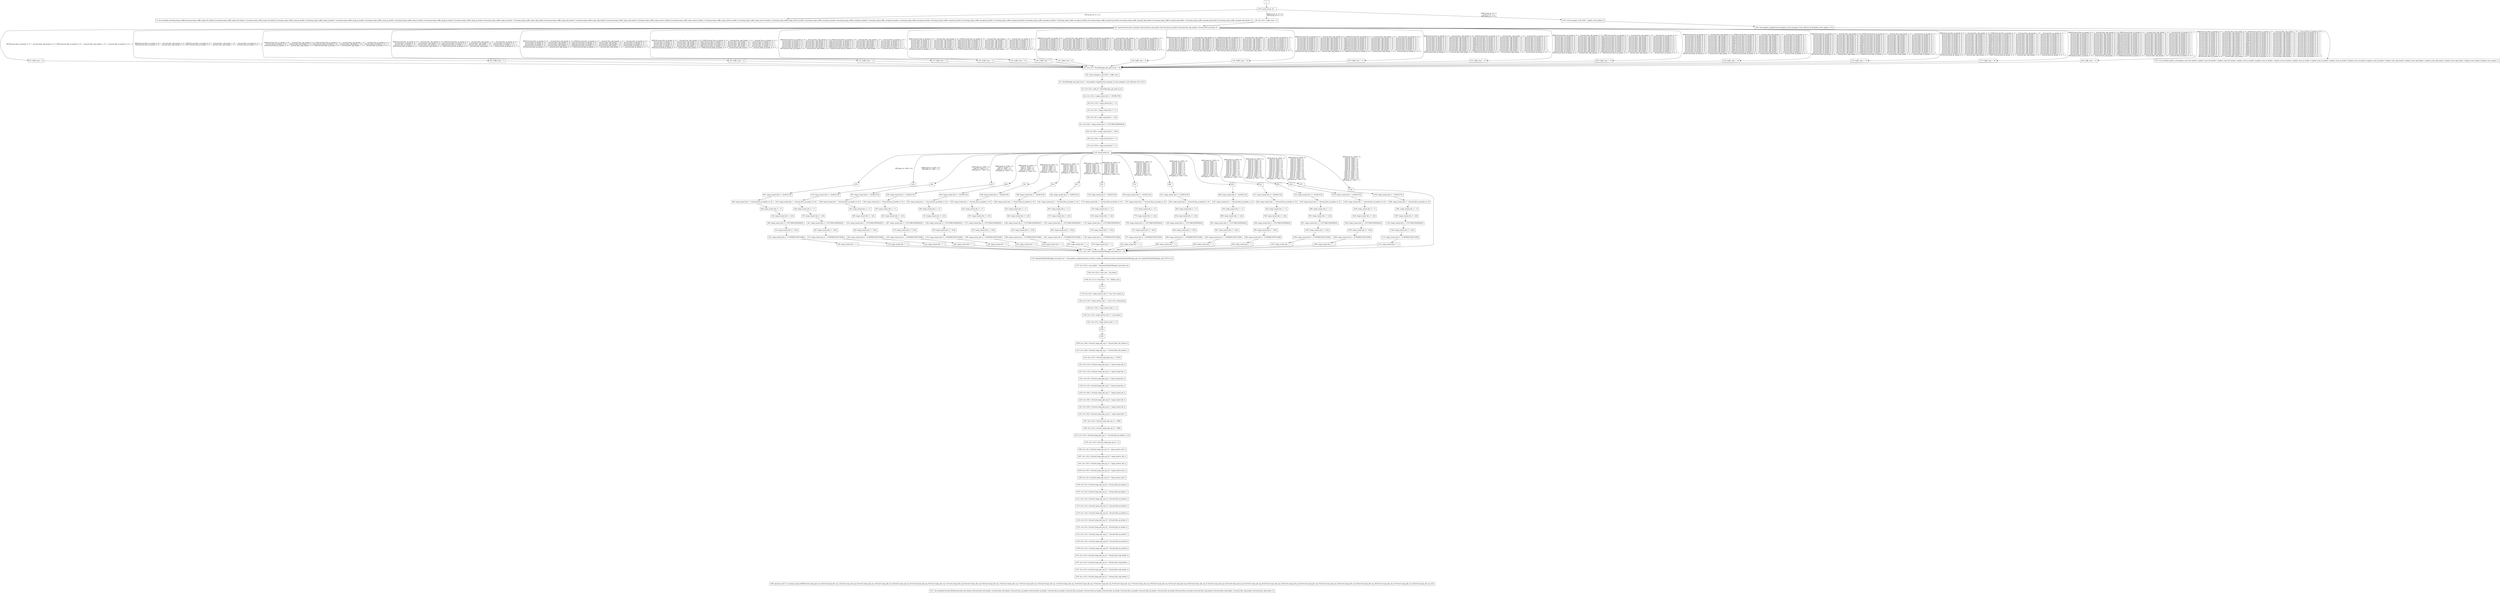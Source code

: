 digraph G {
  "1: " [shape=box, ];
  "74: Sys.invalidate.incoming_tango_traffic(incoming_tango_traffic_tango_eth_header_0,incoming_tango_traffic_tango_eth_header_1,incoming_tango_traffic_tango_eth_header_2,incoming_tango_traffic_tango_ip_header_0,incoming_tango_traffic_tango_ip_header_1,incoming_tango_traffic_tango_ip_header_2,incoming_tango_traffic_tango_ip_header_3,incoming_tango_traffic_tango_ip_header_4,incoming_tango_traffic_tango_ip_header_5,incoming_tango_traffic_tango_ip_header_6,incoming_tango_traffic_tango_ip_header_7,incoming_tango_traffic_tango_udp_header_0,incoming_tango_traffic_tango_udp_header_1,incoming_tango_traffic_tango_udp_header_2,incoming_tango_traffic_tango_udp_header_3,incoming_tango_traffic_tango_metrics_header_0,incoming_tango_traffic_tango_metrics_header_1,incoming_tango_traffic_tango_metrics_header_2,incoming_tango_traffic_tango_metrics_header_3,incoming_tango_traffic_tango_metrics_header_4,incoming_tango_traffic_encaped_ip_header_0,incoming_tango_traffic_encaped_ip_header_1,incoming_tango_traffic_encaped_ip_header_2,incoming_tango_traffic_encaped_ip_header_3,incoming_tango_traffic_encaped_ip_header_4,incoming_tango_traffic_encaped_ip_header_5,incoming_tango_traffic_encaped_ip_header_6,incoming_tango_traffic_encaped_ip_header_7,incoming_tango_traffic_encaped_ip_header_8,incoming_tango_traffic_encaped_ip_header_9,incoming_tango_traffic_encaped_udp_header_0,incoming_tango_traffic_encaped_udp_header_1,incoming_tango_traffic_encaped_udp_header_2,incoming_tango_traffic_encaped_udp_header_3);" [
  shape=box, ];
  "80: int<<8>> traffic_class = 0;" [shape=box, ];
  "95: traffic_class = 0;" [shape=box, ];
  "100: traffic_class = 1;" [shape=box, ];
  "105: traffic_class = 2;" [shape=box, ];
  "110: traffic_class = 3;" [shape=box, ];
  "115: traffic_class = 4;" [shape=box, ];
  "120: traffic_class = 5;" [shape=box, ];
  "125: traffic_class = 6;" [shape=box, ];
  "130: traffic_class = 7;" [shape=box, ];
  "135: traffic_class = 8;" [shape=box, ];
  "140: traffic_class = 9;" [shape=box, ];
  "145: traffic_class = 10;" [shape=box, ];
  "150: traffic_class = 11;" [shape=box, ];
  "155: traffic_class = 12;" [shape=box, ];
  "160: traffic_class = 13;" [shape=box, ];
  "165: traffic_class = 14;" [shape=box, ];
  "170: traffic_class = 15;" [shape=box, ];
  "175: traffic_class = 30;" [shape=box, ];
  "180: traffic_class = 31;" [shape=box, ];
  "181: match (forward_flow_ip_header_8,forward_flow_udp_header_0,forward_flow_ip_header_9,forward_flow_udp_header_1,forward_flow_ip_header_6) ...
" [
  shape=box, ];
  "187: int<<8>> RouteManager_get_path_id_ret = 32;" [shape=box, ];
  "190: route_manager_0_idx_4320 = traffic_class;" [shape=box, ];
  "211: RouteManager_get_path_id_ret = Array.update_complex(route_manager_0,route_manager_0_idx_4320,get_4311,0,0,0);" [
  shape=box, ];
  "217: int<<8>> path_id = RouteManager_get_path_id_ret;" [shape=box, ];
  "224: int<<32>> tango_tunnel_hdr_0 = 1610612736;" [shape=box, ];
  "230: int<<16>> tango_tunnel_hdr_1 = 0;" [shape=box, ];
  "237: int<<8>> tango_tunnel_hdr_2 = 17;" [shape=box, ];
  "244: int<<8>> tango_tunnel_hdr_3 = 220;" [shape=box, ];
  "251: int<<64>> tango_tunnel_hdr_4 = 2747196614509592830;" [shape=box, ];
  "258: int<<64>> tango_tunnel_hdr_5 = 3252;" [shape=box, ];
  "265: int<<64>> tango_tunnel_hdr_6 = 0;" [shape=box, ];
  "272: int<<64>> tango_tunnel_hdr_7 = 0;" [shape=box, ];
  "276: " [shape=box, ];
  "281: tango_tunnel_hdr_0 = 1610612736;" [shape=box, ];
  "290: tango_tunnel_hdr_1 = forward_flow_ip_header_2+18;" [shape=box, ];
  "296: tango_tunnel_hdr_2 = 17;" [shape=box, ];
  "302: tango_tunnel_hdr_3 = 220;" [shape=box, ];
  "308: tango_tunnel_hdr_4 = 2747196614509592830;" [shape=box, ];
  "314: tango_tunnel_hdr_5 = 3252;" [shape=box, ];
  "320: tango_tunnel_hdr_6 = 2739390614536716288;" [shape=box, ];
  "326: tango_tunnel_hdr_7 = 1;" [shape=box, ];
  "329: " [shape=box, ];
  "334: tango_tunnel_hdr_0 = 1610612736;" [shape=box, ];
  "343: tango_tunnel_hdr_1 = forward_flow_ip_header_2+18;" [shape=box, ];
  "349: tango_tunnel_hdr_2 = 17;" [shape=box, ];
  "355: tango_tunnel_hdr_3 = 220;" [shape=box, ];
  "361: tango_tunnel_hdr_4 = 2747196614509592830;" [shape=box, ];
  "367: tango_tunnel_hdr_5 = 3252;" [shape=box, ];
  "373: tango_tunnel_hdr_6 = 2739390614536716288;" [shape=box, ];
  "379: tango_tunnel_hdr_7 = 1;" [shape=box, ];
  "382: " [shape=box, ];
  "387: tango_tunnel_hdr_0 = 1610612736;" [shape=box, ];
  "396: tango_tunnel_hdr_1 = forward_flow_ip_header_2+18;" [shape=box, ];
  "402: tango_tunnel_hdr_2 = 17;" [shape=box, ];
  "408: tango_tunnel_hdr_3 = 220;" [shape=box, ];
  "414: tango_tunnel_hdr_4 = 2747196614509592830;" [shape=box, ];
  "420: tango_tunnel_hdr_5 = 3252;" [shape=box, ];
  "426: tango_tunnel_hdr_6 = 2739390614536716288;" [shape=box, ];
  "432: tango_tunnel_hdr_7 = 1;" [shape=box, ];
  "435: " [shape=box, ];
  "440: tango_tunnel_hdr_0 = 1610612736;" [shape=box, ];
  "449: tango_tunnel_hdr_1 = forward_flow_ip_header_2+18;" [shape=box, ];
  "455: tango_tunnel_hdr_2 = 17;" [shape=box, ];
  "461: tango_tunnel_hdr_3 = 220;" [shape=box, ];
  "467: tango_tunnel_hdr_4 = 2747196614509592830;" [shape=box, ];
  "473: tango_tunnel_hdr_5 = 3252;" [shape=box, ];
  "479: tango_tunnel_hdr_6 = 2739390614536716288;" [shape=box, ];
  "485: tango_tunnel_hdr_7 = 1;" [shape=box, ];
  "488: " [shape=box, ];
  "493: tango_tunnel_hdr_0 = 1610612736;" [shape=box, ];
  "502: tango_tunnel_hdr_1 = forward_flow_ip_header_2+18;" [shape=box, ];
  "508: tango_tunnel_hdr_2 = 17;" [shape=box, ];
  "514: tango_tunnel_hdr_3 = 220;" [shape=box, ];
  "520: tango_tunnel_hdr_4 = 2747196614509592830;" [shape=box, ];
  "526: tango_tunnel_hdr_5 = 3252;" [shape=box, ];
  "532: tango_tunnel_hdr_6 = 2739390614536716288;" [shape=box, ];
  "538: tango_tunnel_hdr_7 = 1;" [shape=box, ];
  "541: " [shape=box, ];
  "546: tango_tunnel_hdr_0 = 1610612736;" [shape=box, ];
  "555: tango_tunnel_hdr_1 = forward_flow_ip_header_2+18;" [shape=box, ];
  "561: tango_tunnel_hdr_2 = 17;" [shape=box, ];
  "567: tango_tunnel_hdr_3 = 220;" [shape=box, ];
  "573: tango_tunnel_hdr_4 = 2747196614509592830;" [shape=box, ];
  "579: tango_tunnel_hdr_5 = 3252;" [shape=box, ];
  "585: tango_tunnel_hdr_6 = 2739390614536716288;" [shape=box, ];
  "591: tango_tunnel_hdr_7 = 1;" [shape=box, ];
  "594: " [shape=box, ];
  "599: tango_tunnel_hdr_0 = 1610612736;" [shape=box, ];
  "608: tango_tunnel_hdr_1 = forward_flow_ip_header_2+18;" [shape=box, ];
  "614: tango_tunnel_hdr_2 = 17;" [shape=box, ];
  "620: tango_tunnel_hdr_3 = 220;" [shape=box, ];
  "626: tango_tunnel_hdr_4 = 2747196614509592830;" [shape=box, ];
  "632: tango_tunnel_hdr_5 = 3252;" [shape=box, ];
  "638: tango_tunnel_hdr_6 = 2739390614536716288;" [shape=box, ];
  "644: tango_tunnel_hdr_7 = 1;" [shape=box, ];
  "647: " [shape=box, ];
  "652: tango_tunnel_hdr_0 = 1610612736;" [shape=box, ];
  "661: tango_tunnel_hdr_1 = forward_flow_ip_header_2+18;" [shape=box, ];
  "667: tango_tunnel_hdr_2 = 17;" [shape=box, ];
  "673: tango_tunnel_hdr_3 = 220;" [shape=box, ];
  "679: tango_tunnel_hdr_4 = 2747196614509592830;" [shape=box, ];
  "685: tango_tunnel_hdr_5 = 3252;" [shape=box, ];
  "691: tango_tunnel_hdr_6 = 2739390614536716288;" [shape=box, ];
  "697: tango_tunnel_hdr_7 = 1;" [shape=box, ];
  "700: " [shape=box, ];
  "705: tango_tunnel_hdr_0 = 1610612736;" [shape=box, ];
  "714: tango_tunnel_hdr_1 = forward_flow_ip_header_2+18;" [shape=box, ];
  "720: tango_tunnel_hdr_2 = 17;" [shape=box, ];
  "726: tango_tunnel_hdr_3 = 220;" [shape=box, ];
  "732: tango_tunnel_hdr_4 = 2747196614509592830;" [shape=box, ];
  "738: tango_tunnel_hdr_5 = 3252;" [shape=box, ];
  "744: tango_tunnel_hdr_6 = 2739390614536716288;" [shape=box, ];
  "750: tango_tunnel_hdr_7 = 1;" [shape=box, ];
  "753: " [shape=box, ];
  "758: tango_tunnel_hdr_0 = 1610612736;" [shape=box, ];
  "767: tango_tunnel_hdr_1 = forward_flow_ip_header_2+18;" [shape=box, ];
  "773: tango_tunnel_hdr_2 = 17;" [shape=box, ];
  "779: tango_tunnel_hdr_3 = 220;" [shape=box, ];
  "785: tango_tunnel_hdr_4 = 2747196614509592830;" [shape=box, ];
  "791: tango_tunnel_hdr_5 = 3252;" [shape=box, ];
  "797: tango_tunnel_hdr_6 = 2739390614536716288;" [shape=box, ];
  "803: tango_tunnel_hdr_7 = 1;" [shape=box, ];
  "806: " [shape=box, ];
  "811: tango_tunnel_hdr_0 = 1610612736;" [shape=box, ];
  "820: tango_tunnel_hdr_1 = forward_flow_ip_header_2+18;" [shape=box, ];
  "826: tango_tunnel_hdr_2 = 17;" [shape=box, ];
  "832: tango_tunnel_hdr_3 = 220;" [shape=box, ];
  "838: tango_tunnel_hdr_4 = 2747196614509592830;" [shape=box, ];
  "844: tango_tunnel_hdr_5 = 3252;" [shape=box, ];
  "850: tango_tunnel_hdr_6 = 2739390614536716288;" [shape=box, ];
  "856: tango_tunnel_hdr_7 = 1;" [shape=box, ];
  "859: " [shape=box, ];
  "864: tango_tunnel_hdr_0 = 1610612736;" [shape=box, ];
  "873: tango_tunnel_hdr_1 = forward_flow_ip_header_2+18;" [shape=box, ];
  "879: tango_tunnel_hdr_2 = 17;" [shape=box, ];
  "885: tango_tunnel_hdr_3 = 220;" [shape=box, ];
  "891: tango_tunnel_hdr_4 = 2747196614509592830;" [shape=box, ];
  "897: tango_tunnel_hdr_5 = 3252;" [shape=box, ];
  "903: tango_tunnel_hdr_6 = 2739390614536716288;" [shape=box, ];
  "909: tango_tunnel_hdr_7 = 1;" [shape=box, ];
  "912: " [shape=box, ];
  "917: tango_tunnel_hdr_0 = 1610612736;" [shape=box, ];
  "926: tango_tunnel_hdr_1 = forward_flow_ip_header_2+18;" [shape=box, ];
  "932: tango_tunnel_hdr_2 = 17;" [shape=box, ];
  "938: tango_tunnel_hdr_3 = 220;" [shape=box, ];
  "944: tango_tunnel_hdr_4 = 2747196614509592830;" [shape=box, ];
  "950: tango_tunnel_hdr_5 = 3252;" [shape=box, ];
  "956: tango_tunnel_hdr_6 = 2739390614536716288;" [shape=box, ];
  "962: tango_tunnel_hdr_7 = 1;" [shape=box, ];
  "965: " [shape=box, ];
  "970: tango_tunnel_hdr_0 = 1610612736;" [shape=box, ];
  "979: tango_tunnel_hdr_1 = forward_flow_ip_header_2+18;" [shape=box, ];
  "985: tango_tunnel_hdr_2 = 17;" [shape=box, ];
  "991: tango_tunnel_hdr_3 = 220;" [shape=box, ];
  "997: tango_tunnel_hdr_4 = 2747196614509592830;" [shape=box, ];
  "1003: tango_tunnel_hdr_5 = 3252;" [shape=box, ];
  "1009: tango_tunnel_hdr_6 = 2739390614536716288;" [shape=box, ];
  "1015: tango_tunnel_hdr_7 = 1;" [shape=box, ];
  "1018: " [shape=box, ];
  "1023: tango_tunnel_hdr_0 = 1610612736;" [shape=box, ];
  "1032: tango_tunnel_hdr_1 = forward_flow_ip_header_2+18;" [shape=box, ];
  "1038: tango_tunnel_hdr_2 = 17;" [shape=box, ];
  "1044: tango_tunnel_hdr_3 = 220;" [shape=box, ];
  "1050: tango_tunnel_hdr_4 = 2747196614509592830;" [shape=box, ];
  "1056: tango_tunnel_hdr_5 = 3252;" [shape=box, ];
  "1062: tango_tunnel_hdr_6 = 2739390614536716288;" [shape=box, ];
  "1068: tango_tunnel_hdr_7 = 1;" [shape=box, ];
  "1071: " [shape=box, ];
  "1076: tango_tunnel_hdr_0 = 1610612736;" [shape=box, ];
  "1085: tango_tunnel_hdr_1 = forward_flow_ip_header_2+18;" [shape=box, ];
  "1091: tango_tunnel_hdr_2 = 17;" [shape=box, ];
  "1097: tango_tunnel_hdr_3 = 220;" [shape=box, ];
  "1103: tango_tunnel_hdr_4 = 2747196614509592830;" [shape=box, ];
  "1109: tango_tunnel_hdr_5 = 3252;" [shape=box, ];
  "1115: tango_tunnel_hdr_6 = 2739390614536716288;" [shape=box, ];
  "1121: tango_tunnel_hdr_7 = 1;" [shape=box, ];
  "1124: " [shape=box, ];
  "1125: match (path_id) ...
" [shape=box, ];
  "1131: int<<16>> SequenceNumberManager_increment_ret = 32;" [shape=box, ];
  "1152: SequenceNumberManager_increment_ret = Array.update_complex(sequence_counters_0,path_id,combined_memop_SequenceNumberManager_get_curr_SequenceNumberManager_next_4315,0,1,0);" [
  shape=box, ];
  "1157: int<<16>> seq_number = SequenceNumberManager_increment_ret;" [
  shape=box, ];
  "1162: int<<32>> time_now = Sys.time();" [shape=box, ];
  "1168: int<<12>> timestamp = [31 : 20]time_now;" [shape=box, ];
  "1170: " [shape=box, ];
  "1176: int<<8>> tango_metrics_hdr_0 = (int<<8>>)path_id;" [shape=box, ];
  "1182: int<<16>> tango_metrics_hdr_1 = (int<<16>>)timestamp;" [shape=box, ];
  "1189: int<<32>> tango_metrics_hdr_2 = 0;" [shape=box, ];
  "1194: int<<16>> tango_metrics_hdr_3 = seq_number;" [shape=box, ];
  "1201: int<<8>> tango_metrics_hdr_4 = 0;" [shape=box, ];
  "1204: " [shape=box, ];
  "1205: " [shape=box, ];
  "1209: int<<48>> forward_tango_pkt_arg_0 = forward_flow_eth_header_0;" [
  shape=box, ];
  "1213: int<<48>> forward_tango_pkt_arg_1 = forward_flow_eth_header_1;" [
  shape=box, ];
  "1219: int<<16>> forward_tango_pkt_arg_2 = 34525;" [shape=box, ];
  "1223: int<<32>> forward_tango_pkt_arg_3 = tango_tunnel_hdr_0;" [shape=box, ];
  "1227: int<<16>> forward_tango_pkt_arg_4 = tango_tunnel_hdr_1;" [shape=box, ];
  "1231: int<<8>> forward_tango_pkt_arg_5 = tango_tunnel_hdr_2;" [shape=box, ];
  "1235: int<<8>> forward_tango_pkt_arg_6 = tango_tunnel_hdr_3;" [shape=box, ];
  "1239: int<<64>> forward_tango_pkt_arg_7 = tango_tunnel_hdr_4;" [shape=box, ];
  "1243: int<<64>> forward_tango_pkt_arg_8 = tango_tunnel_hdr_5;" [shape=box, ];
  "1247: int<<64>> forward_tango_pkt_arg_9 = tango_tunnel_hdr_6;" [shape=box, ];
  "1251: int<<64>> forward_tango_pkt_arg_10 = tango_tunnel_hdr_7;" [shape=box,
                                                                    ];
  "1257: int<<16>> forward_tango_pkt_arg_11 = 8080;" [shape=box, ];
  "1263: int<<16>> forward_tango_pkt_arg_12 = 8080;" [shape=box, ];
  "1273: int<<16>> forward_tango_pkt_arg_13 = forward_flow_ip_header_2+18;" [
  shape=box, ];
  "1279: int<<16>> forward_tango_pkt_arg_14 = 0;" [shape=box, ];
  "1283: int<<8>> forward_tango_pkt_arg_15 = tango_metrics_hdr_0;" [shape=box,
                                                                    ];
  "1287: int<<16>> forward_tango_pkt_arg_16 = tango_metrics_hdr_1;" [
  shape=box, ];
  "1291: int<<32>> forward_tango_pkt_arg_17 = tango_metrics_hdr_2;" [
  shape=box, ];
  "1295: int<<16>> forward_tango_pkt_arg_18 = tango_metrics_hdr_3;" [
  shape=box, ];
  "1299: int<<8>> forward_tango_pkt_arg_19 = tango_metrics_hdr_4;" [shape=box,
                                                                    ];
  "1303: int<<8>> forward_tango_pkt_arg_20 = forward_flow_ip_header_0;" [
  shape=box, ];
  "1307: int<<8>> forward_tango_pkt_arg_21 = forward_flow_ip_header_1;" [
  shape=box, ];
  "1311: int<<16>> forward_tango_pkt_arg_22 = forward_flow_ip_header_2;" [
  shape=box, ];
  "1315: int<<16>> forward_tango_pkt_arg_23 = forward_flow_ip_header_3;" [
  shape=box, ];
  "1319: int<<16>> forward_tango_pkt_arg_24 = forward_flow_ip_header_4;" [
  shape=box, ];
  "1323: int<<8>> forward_tango_pkt_arg_25 = forward_flow_ip_header_5;" [
  shape=box, ];
  "1327: int<<8>> forward_tango_pkt_arg_26 = forward_flow_ip_header_6;" [
  shape=box, ];
  "1331: int<<16>> forward_tango_pkt_arg_27 = forward_flow_ip_header_7;" [
  shape=box, ];
  "1335: int<<32>> forward_tango_pkt_arg_28 = forward_flow_ip_header_8;" [
  shape=box, ];
  "1339: int<<32>> forward_tango_pkt_arg_29 = forward_flow_ip_header_9;" [
  shape=box, ];
  "1343: int<<16>> forward_tango_pkt_arg_30 = forward_flow_udp_header_0;" [
  shape=box, ];
  "1347: int<<16>> forward_tango_pkt_arg_31 = forward_flow_udp_header_1;" [
  shape=box, ];
  "1351: int<<16>> forward_tango_pkt_arg_32 = forward_flow_udp_header_2;" [
  shape=box, ];
  "1355: int<<16>> forward_tango_pkt_arg_33 = forward_flow_udp_header_3;" [
  shape=box, ];
  "1465: generate_port (12, incoming_tango_traffic(forward_tango_pkt_arg_0,forward_tango_pkt_arg_1,forward_tango_pkt_arg_2,forward_tango_pkt_arg_3,forward_tango_pkt_arg_4,forward_tango_pkt_arg_5,forward_tango_pkt_arg_6,forward_tango_pkt_arg_7,forward_tango_pkt_arg_8,forward_tango_pkt_arg_9,forward_tango_pkt_arg_10,forward_tango_pkt_arg_11,forward_tango_pkt_arg_12,forward_tango_pkt_arg_13,forward_tango_pkt_arg_14,forward_tango_pkt_arg_15,forward_tango_pkt_arg_16,forward_tango_pkt_arg_17,forward_tango_pkt_arg_18,forward_tango_pkt_arg_19,forward_tango_pkt_arg_20,forward_tango_pkt_arg_21,forward_tango_pkt_arg_22,forward_tango_pkt_arg_23,forward_tango_pkt_arg_24,forward_tango_pkt_arg_25,forward_tango_pkt_arg_26,forward_tango_pkt_arg_27,forward_tango_pkt_arg_28,forward_tango_pkt_arg_29,forward_tango_pkt_arg_30,forward_tango_pkt_arg_31,forward_tango_pkt_arg_32,forward_tango_pkt_arg_33));" [
  shape=box, ];
  "1511: Sys.invalidate.forward_flow(forward_flow_eth_header_0,forward_flow_eth_header_1,forward_flow_eth_header_2,forward_flow_ip_header_0,forward_flow_ip_header_1,forward_flow_ip_header_2,forward_flow_ip_header_3,forward_flow_ip_header_4,forward_flow_ip_header_5,forward_flow_ip_header_6,forward_flow_ip_header_7,forward_flow_ip_header_8,forward_flow_ip_header_9,forward_flow_udp_header_0,forward_flow_udp_header_1,forward_flow_udp_header_2,forward_flow_udp_header_3);" [
  shape=box, ];
  "1515: route_manager_0_idx_4320 = update_route_update_0;" [shape=box, ];
  "1534: Array.update_complex(route_manager_0,route_manager_0_idx_4320,set_4319,update_route_update_1,0,0);" [
  shape=box, ];
  "1572: Sys.invalidate.update_route(update_route_eth_header_0,update_route_eth_header_1,update_route_eth_header_2,update_route_ip_header_0,update_route_ip_header_1,update_route_ip_header_2,update_route_ip_header_3,update_route_ip_header_4,update_route_ip_header_5,update_route_ip_header_6,update_route_ip_header_7,update_route_udp_header_0,update_route_udp_header_1,update_route_udp_header_2,update_route_udp_header_3,update_route_update_0,update_route_update_1);" [
  shape=box, ];
  "1574: match (event_id) ...
" [shape=box, ];
  
  
  "1: " -> "1574: match (event_id) ...
" [label="", ];
  "80: int<<8>> traffic_class = 0;" -> "181: match (forward_flow_ip_header_8,forward_flow_udp_header_0,forward_flow_ip_header_9,forward_flow_udp_header_1,forward_flow_ip_header_6) ...
" [
  label="", ];
  "95: traffic_class = 0;" -> "187: int<<8>> RouteManager_get_path_id_ret = 32;" [
  label="", ];
  "100: traffic_class = 1;" -> "187: int<<8>> RouteManager_get_path_id_ret = 32;" [
  label="", ];
  "105: traffic_class = 2;" -> "187: int<<8>> RouteManager_get_path_id_ret = 32;" [
  label="", ];
  "110: traffic_class = 3;" -> "187: int<<8>> RouteManager_get_path_id_ret = 32;" [
  label="", ];
  "115: traffic_class = 4;" -> "187: int<<8>> RouteManager_get_path_id_ret = 32;" [
  label="", ];
  "120: traffic_class = 5;" -> "187: int<<8>> RouteManager_get_path_id_ret = 32;" [
  label="", ];
  "125: traffic_class = 6;" -> "187: int<<8>> RouteManager_get_path_id_ret = 32;" [
  label="", ];
  "130: traffic_class = 7;" -> "187: int<<8>> RouteManager_get_path_id_ret = 32;" [
  label="", ];
  "135: traffic_class = 8;" -> "187: int<<8>> RouteManager_get_path_id_ret = 32;" [
  label="", ];
  "140: traffic_class = 9;" -> "187: int<<8>> RouteManager_get_path_id_ret = 32;" [
  label="", ];
  "145: traffic_class = 10;" -> "187: int<<8>> RouteManager_get_path_id_ret = 32;" [
  label="", ];
  "150: traffic_class = 11;" -> "187: int<<8>> RouteManager_get_path_id_ret = 32;" [
  label="", ];
  "155: traffic_class = 12;" -> "187: int<<8>> RouteManager_get_path_id_ret = 32;" [
  label="", ];
  "160: traffic_class = 13;" -> "187: int<<8>> RouteManager_get_path_id_ret = 32;" [
  label="", ];
  "165: traffic_class = 14;" -> "187: int<<8>> RouteManager_get_path_id_ret = 32;" [
  label="", ];
  "170: traffic_class = 15;" -> "187: int<<8>> RouteManager_get_path_id_ret = 32;" [
  label="", ];
  "175: traffic_class = 30;" -> "187: int<<8>> RouteManager_get_path_id_ret = 32;" [
  label="", ];
  "180: traffic_class = 31;" -> "187: int<<8>> RouteManager_get_path_id_ret = 32;" [
  label="", ];
  "181: match (forward_flow_ip_header_8,forward_flow_udp_header_0,forward_flow_ip_header_9,forward_flow_udp_header_1,forward_flow_ip_header_6) ...
" -> "95: traffic_class = 0;" [
  label="HIT{forward_flow_ip_header_8~0==_,forward_flow_udp_header_0~0==5000,forward_flow_ip_header_9~0==_,forward_flow_udp_header_1~0==_,forward_flow_ip_header_6~0==_;}",
  ];
  "181: match (forward_flow_ip_header_8,forward_flow_udp_header_0,forward_flow_ip_header_9,forward_flow_udp_header_1,forward_flow_ip_header_6) ...
" -> "100: traffic_class = 1;" [
  label="MISS{forward_flow_ip_header_8~0==_,forward_flow_udp_header_0~0==5000,forward_flow_ip_header_9~0==_,forward_flow_udp_header_1~0==_,forward_flow_ip_header_6~0==_;}
HIT{forward_flow_ip_header_8~0==_,forward_flow_udp_header_0~0==5001,forward_flow_ip_header_9~0==_,forward_flow_udp_header_1~0==_,forward_flow_ip_header_6~0==_;}",
  ];
  "181: match (forward_flow_ip_header_8,forward_flow_udp_header_0,forward_flow_ip_header_9,forward_flow_udp_header_1,forward_flow_ip_header_6) ...
" -> "105: traffic_class = 2;" [
  label="MISS{forward_flow_ip_header_8~0==_,forward_flow_udp_header_0~0==5000,forward_flow_ip_header_9~0==_,forward_flow_udp_header_1~0==_,forward_flow_ip_header_6~0==_;
forward_flow_ip_header_8~0==_,forward_flow_udp_header_0~0==5001,forward_flow_ip_header_9~0==_,forward_flow_udp_header_1~0==_,forward_flow_ip_header_6~0==_;}
HIT{forward_flow_ip_header_8~0==_,forward_flow_udp_header_0~0==5002,forward_flow_ip_header_9~0==_,forward_flow_udp_header_1~0==_,forward_flow_ip_header_6~0==_;}",
  ];
  "181: match (forward_flow_ip_header_8,forward_flow_udp_header_0,forward_flow_ip_header_9,forward_flow_udp_header_1,forward_flow_ip_header_6) ...
" -> "110: traffic_class = 3;" [
  label="MISS{forward_flow_ip_header_8~0==_,forward_flow_udp_header_0~0==5000,forward_flow_ip_header_9~0==_,forward_flow_udp_header_1~0==_,forward_flow_ip_header_6~0==_;
forward_flow_ip_header_8~0==_,forward_flow_udp_header_0~0==5001,forward_flow_ip_header_9~0==_,forward_flow_udp_header_1~0==_,forward_flow_ip_header_6~0==_;
forward_flow_ip_header_8~0==_,forward_flow_udp_header_0~0==5002,forward_flow_ip_header_9~0==_,forward_flow_udp_header_1~0==_,forward_flow_ip_header_6~0==_;}
HIT{forward_flow_ip_header_8~0==_,forward_flow_udp_header_0~0==5003,forward_flow_ip_header_9~0==_,forward_flow_udp_header_1~0==_,forward_flow_ip_header_6~0==_;}",
  ];
  "181: match (forward_flow_ip_header_8,forward_flow_udp_header_0,forward_flow_ip_header_9,forward_flow_udp_header_1,forward_flow_ip_header_6) ...
" -> "115: traffic_class = 4;" [
  label="MISS{forward_flow_ip_header_8~0==_,forward_flow_udp_header_0~0==5000,forward_flow_ip_header_9~0==_,forward_flow_udp_header_1~0==_,forward_flow_ip_header_6~0==_;
forward_flow_ip_header_8~0==_,forward_flow_udp_header_0~0==5001,forward_flow_ip_header_9~0==_,forward_flow_udp_header_1~0==_,forward_flow_ip_header_6~0==_;
forward_flow_ip_header_8~0==_,forward_flow_udp_header_0~0==5002,forward_flow_ip_header_9~0==_,forward_flow_udp_header_1~0==_,forward_flow_ip_header_6~0==_;
forward_flow_ip_header_8~0==_,forward_flow_udp_header_0~0==5003,forward_flow_ip_header_9~0==_,forward_flow_udp_header_1~0==_,forward_flow_ip_header_6~0==_;}
HIT{forward_flow_ip_header_8~0==_,forward_flow_udp_header_0~0==5004,forward_flow_ip_header_9~0==_,forward_flow_udp_header_1~0==_,forward_flow_ip_header_6~0==_;}",
  ];
  "181: match (forward_flow_ip_header_8,forward_flow_udp_header_0,forward_flow_ip_header_9,forward_flow_udp_header_1,forward_flow_ip_header_6) ...
" -> "120: traffic_class = 5;" [
  label="MISS{forward_flow_ip_header_8~0==_,forward_flow_udp_header_0~0==5000,forward_flow_ip_header_9~0==_,forward_flow_udp_header_1~0==_,forward_flow_ip_header_6~0==_;
forward_flow_ip_header_8~0==_,forward_flow_udp_header_0~0==5001,forward_flow_ip_header_9~0==_,forward_flow_udp_header_1~0==_,forward_flow_ip_header_6~0==_;
forward_flow_ip_header_8~0==_,forward_flow_udp_header_0~0==5002,forward_flow_ip_header_9~0==_,forward_flow_udp_header_1~0==_,forward_flow_ip_header_6~0==_;
forward_flow_ip_header_8~0==_,forward_flow_udp_header_0~0==5003,forward_flow_ip_header_9~0==_,forward_flow_udp_header_1~0==_,forward_flow_ip_header_6~0==_;
forward_flow_ip_header_8~0==_,forward_flow_udp_header_0~0==5004,forward_flow_ip_header_9~0==_,forward_flow_udp_header_1~0==_,forward_flow_ip_header_6~0==_;}
HIT{forward_flow_ip_header_8~0==_,forward_flow_udp_header_0~0==5005,forward_flow_ip_header_9~0==_,forward_flow_udp_header_1~0==_,forward_flow_ip_header_6~0==_;}",
  ];
  "181: match (forward_flow_ip_header_8,forward_flow_udp_header_0,forward_flow_ip_header_9,forward_flow_udp_header_1,forward_flow_ip_header_6) ...
" -> "125: traffic_class = 6;" [
  label="MISS{forward_flow_ip_header_8~0==_,forward_flow_udp_header_0~0==5000,forward_flow_ip_header_9~0==_,forward_flow_udp_header_1~0==_,forward_flow_ip_header_6~0==_;
forward_flow_ip_header_8~0==_,forward_flow_udp_header_0~0==5001,forward_flow_ip_header_9~0==_,forward_flow_udp_header_1~0==_,forward_flow_ip_header_6~0==_;
forward_flow_ip_header_8~0==_,forward_flow_udp_header_0~0==5002,forward_flow_ip_header_9~0==_,forward_flow_udp_header_1~0==_,forward_flow_ip_header_6~0==_;
forward_flow_ip_header_8~0==_,forward_flow_udp_header_0~0==5003,forward_flow_ip_header_9~0==_,forward_flow_udp_header_1~0==_,forward_flow_ip_header_6~0==_;
forward_flow_ip_header_8~0==_,forward_flow_udp_header_0~0==5004,forward_flow_ip_header_9~0==_,forward_flow_udp_header_1~0==_,forward_flow_ip_header_6~0==_;
forward_flow_ip_header_8~0==_,forward_flow_udp_header_0~0==5005,forward_flow_ip_header_9~0==_,forward_flow_udp_header_1~0==_,forward_flow_ip_header_6~0==_;}
HIT{forward_flow_ip_header_8~0==_,forward_flow_udp_header_0~0==5006,forward_flow_ip_header_9~0==_,forward_flow_udp_header_1~0==_,forward_flow_ip_header_6~0==_;}",
  ];
  "181: match (forward_flow_ip_header_8,forward_flow_udp_header_0,forward_flow_ip_header_9,forward_flow_udp_header_1,forward_flow_ip_header_6) ...
" -> "130: traffic_class = 7;" [
  label="MISS{forward_flow_ip_header_8~0==_,forward_flow_udp_header_0~0==5000,forward_flow_ip_header_9~0==_,forward_flow_udp_header_1~0==_,forward_flow_ip_header_6~0==_;
forward_flow_ip_header_8~0==_,forward_flow_udp_header_0~0==5001,forward_flow_ip_header_9~0==_,forward_flow_udp_header_1~0==_,forward_flow_ip_header_6~0==_;
forward_flow_ip_header_8~0==_,forward_flow_udp_header_0~0==5002,forward_flow_ip_header_9~0==_,forward_flow_udp_header_1~0==_,forward_flow_ip_header_6~0==_;
forward_flow_ip_header_8~0==_,forward_flow_udp_header_0~0==5003,forward_flow_ip_header_9~0==_,forward_flow_udp_header_1~0==_,forward_flow_ip_header_6~0==_;
forward_flow_ip_header_8~0==_,forward_flow_udp_header_0~0==5004,forward_flow_ip_header_9~0==_,forward_flow_udp_header_1~0==_,forward_flow_ip_header_6~0==_;
forward_flow_ip_header_8~0==_,forward_flow_udp_header_0~0==5005,forward_flow_ip_header_9~0==_,forward_flow_udp_header_1~0==_,forward_flow_ip_header_6~0==_;
forward_flow_ip_header_8~0==_,forward_flow_udp_header_0~0==5006,forward_flow_ip_header_9~0==_,forward_flow_udp_header_1~0==_,forward_flow_ip_header_6~0==_;}
HIT{forward_flow_ip_header_8~0==_,forward_flow_udp_header_0~0==5007,forward_flow_ip_header_9~0==_,forward_flow_udp_header_1~0==_,forward_flow_ip_header_6~0==_;}",
  ];
  "181: match (forward_flow_ip_header_8,forward_flow_udp_header_0,forward_flow_ip_header_9,forward_flow_udp_header_1,forward_flow_ip_header_6) ...
" -> "135: traffic_class = 8;" [
  label="MISS{forward_flow_ip_header_8~0==_,forward_flow_udp_header_0~0==5000,forward_flow_ip_header_9~0==_,forward_flow_udp_header_1~0==_,forward_flow_ip_header_6~0==_;
forward_flow_ip_header_8~0==_,forward_flow_udp_header_0~0==5001,forward_flow_ip_header_9~0==_,forward_flow_udp_header_1~0==_,forward_flow_ip_header_6~0==_;
forward_flow_ip_header_8~0==_,forward_flow_udp_header_0~0==5002,forward_flow_ip_header_9~0==_,forward_flow_udp_header_1~0==_,forward_flow_ip_header_6~0==_;
forward_flow_ip_header_8~0==_,forward_flow_udp_header_0~0==5003,forward_flow_ip_header_9~0==_,forward_flow_udp_header_1~0==_,forward_flow_ip_header_6~0==_;
forward_flow_ip_header_8~0==_,forward_flow_udp_header_0~0==5004,forward_flow_ip_header_9~0==_,forward_flow_udp_header_1~0==_,forward_flow_ip_header_6~0==_;
forward_flow_ip_header_8~0==_,forward_flow_udp_header_0~0==5005,forward_flow_ip_header_9~0==_,forward_flow_udp_header_1~0==_,forward_flow_ip_header_6~0==_;
forward_flow_ip_header_8~0==_,forward_flow_udp_header_0~0==5006,forward_flow_ip_header_9~0==_,forward_flow_udp_header_1~0==_,forward_flow_ip_header_6~0==_;
forward_flow_ip_header_8~0==_,forward_flow_udp_header_0~0==5007,forward_flow_ip_header_9~0==_,forward_flow_udp_header_1~0==_,forward_flow_ip_header_6~0==_;}
HIT{forward_flow_ip_header_8~0==_,forward_flow_udp_header_0~0==6000,forward_flow_ip_header_9~0==_,forward_flow_udp_header_1~0==_,forward_flow_ip_header_6~0==_;}",
  ];
  "181: match (forward_flow_ip_header_8,forward_flow_udp_header_0,forward_flow_ip_header_9,forward_flow_udp_header_1,forward_flow_ip_header_6) ...
" -> "140: traffic_class = 9;" [
  label="MISS{forward_flow_ip_header_8~0==_,forward_flow_udp_header_0~0==5000,forward_flow_ip_header_9~0==_,forward_flow_udp_header_1~0==_,forward_flow_ip_header_6~0==_;
forward_flow_ip_header_8~0==_,forward_flow_udp_header_0~0==5001,forward_flow_ip_header_9~0==_,forward_flow_udp_header_1~0==_,forward_flow_ip_header_6~0==_;
forward_flow_ip_header_8~0==_,forward_flow_udp_header_0~0==5002,forward_flow_ip_header_9~0==_,forward_flow_udp_header_1~0==_,forward_flow_ip_header_6~0==_;
forward_flow_ip_header_8~0==_,forward_flow_udp_header_0~0==5003,forward_flow_ip_header_9~0==_,forward_flow_udp_header_1~0==_,forward_flow_ip_header_6~0==_;
forward_flow_ip_header_8~0==_,forward_flow_udp_header_0~0==5004,forward_flow_ip_header_9~0==_,forward_flow_udp_header_1~0==_,forward_flow_ip_header_6~0==_;
forward_flow_ip_header_8~0==_,forward_flow_udp_header_0~0==5005,forward_flow_ip_header_9~0==_,forward_flow_udp_header_1~0==_,forward_flow_ip_header_6~0==_;
forward_flow_ip_header_8~0==_,forward_flow_udp_header_0~0==5006,forward_flow_ip_header_9~0==_,forward_flow_udp_header_1~0==_,forward_flow_ip_header_6~0==_;
forward_flow_ip_header_8~0==_,forward_flow_udp_header_0~0==5007,forward_flow_ip_header_9~0==_,forward_flow_udp_header_1~0==_,forward_flow_ip_header_6~0==_;
forward_flow_ip_header_8~0==_,forward_flow_udp_header_0~0==6000,forward_flow_ip_header_9~0==_,forward_flow_udp_header_1~0==_,forward_flow_ip_header_6~0==_;}
HIT{forward_flow_ip_header_8~0==_,forward_flow_udp_header_0~0==6001,forward_flow_ip_header_9~0==_,forward_flow_udp_header_1~0==_,forward_flow_ip_header_6~0==_;}",
  ];
  "181: match (forward_flow_ip_header_8,forward_flow_udp_header_0,forward_flow_ip_header_9,forward_flow_udp_header_1,forward_flow_ip_header_6) ...
" -> "145: traffic_class = 10;" [
  label="MISS{forward_flow_ip_header_8~0==_,forward_flow_udp_header_0~0==5000,forward_flow_ip_header_9~0==_,forward_flow_udp_header_1~0==_,forward_flow_ip_header_6~0==_;
forward_flow_ip_header_8~0==_,forward_flow_udp_header_0~0==5001,forward_flow_ip_header_9~0==_,forward_flow_udp_header_1~0==_,forward_flow_ip_header_6~0==_;
forward_flow_ip_header_8~0==_,forward_flow_udp_header_0~0==5002,forward_flow_ip_header_9~0==_,forward_flow_udp_header_1~0==_,forward_flow_ip_header_6~0==_;
forward_flow_ip_header_8~0==_,forward_flow_udp_header_0~0==5003,forward_flow_ip_header_9~0==_,forward_flow_udp_header_1~0==_,forward_flow_ip_header_6~0==_;
forward_flow_ip_header_8~0==_,forward_flow_udp_header_0~0==5004,forward_flow_ip_header_9~0==_,forward_flow_udp_header_1~0==_,forward_flow_ip_header_6~0==_;
forward_flow_ip_header_8~0==_,forward_flow_udp_header_0~0==5005,forward_flow_ip_header_9~0==_,forward_flow_udp_header_1~0==_,forward_flow_ip_header_6~0==_;
forward_flow_ip_header_8~0==_,forward_flow_udp_header_0~0==5006,forward_flow_ip_header_9~0==_,forward_flow_udp_header_1~0==_,forward_flow_ip_header_6~0==_;
forward_flow_ip_header_8~0==_,forward_flow_udp_header_0~0==5007,forward_flow_ip_header_9~0==_,forward_flow_udp_header_1~0==_,forward_flow_ip_header_6~0==_;
forward_flow_ip_header_8~0==_,forward_flow_udp_header_0~0==6000,forward_flow_ip_header_9~0==_,forward_flow_udp_header_1~0==_,forward_flow_ip_header_6~0==_;
forward_flow_ip_header_8~0==_,forward_flow_udp_header_0~0==6001,forward_flow_ip_header_9~0==_,forward_flow_udp_header_1~0==_,forward_flow_ip_header_6~0==_;}
HIT{forward_flow_ip_header_8~0==_,forward_flow_udp_header_0~0==6002,forward_flow_ip_header_9~0==_,forward_flow_udp_header_1~0==_,forward_flow_ip_header_6~0==_;}",
  ];
  "181: match (forward_flow_ip_header_8,forward_flow_udp_header_0,forward_flow_ip_header_9,forward_flow_udp_header_1,forward_flow_ip_header_6) ...
" -> "150: traffic_class = 11;" [
  label="MISS{forward_flow_ip_header_8~0==_,forward_flow_udp_header_0~0==5000,forward_flow_ip_header_9~0==_,forward_flow_udp_header_1~0==_,forward_flow_ip_header_6~0==_;
forward_flow_ip_header_8~0==_,forward_flow_udp_header_0~0==5001,forward_flow_ip_header_9~0==_,forward_flow_udp_header_1~0==_,forward_flow_ip_header_6~0==_;
forward_flow_ip_header_8~0==_,forward_flow_udp_header_0~0==5002,forward_flow_ip_header_9~0==_,forward_flow_udp_header_1~0==_,forward_flow_ip_header_6~0==_;
forward_flow_ip_header_8~0==_,forward_flow_udp_header_0~0==5003,forward_flow_ip_header_9~0==_,forward_flow_udp_header_1~0==_,forward_flow_ip_header_6~0==_;
forward_flow_ip_header_8~0==_,forward_flow_udp_header_0~0==5004,forward_flow_ip_header_9~0==_,forward_flow_udp_header_1~0==_,forward_flow_ip_header_6~0==_;
forward_flow_ip_header_8~0==_,forward_flow_udp_header_0~0==5005,forward_flow_ip_header_9~0==_,forward_flow_udp_header_1~0==_,forward_flow_ip_header_6~0==_;
forward_flow_ip_header_8~0==_,forward_flow_udp_header_0~0==5006,forward_flow_ip_header_9~0==_,forward_flow_udp_header_1~0==_,forward_flow_ip_header_6~0==_;
forward_flow_ip_header_8~0==_,forward_flow_udp_header_0~0==5007,forward_flow_ip_header_9~0==_,forward_flow_udp_header_1~0==_,forward_flow_ip_header_6~0==_;
forward_flow_ip_header_8~0==_,forward_flow_udp_header_0~0==6000,forward_flow_ip_header_9~0==_,forward_flow_udp_header_1~0==_,forward_flow_ip_header_6~0==_;
forward_flow_ip_header_8~0==_,forward_flow_udp_header_0~0==6001,forward_flow_ip_header_9~0==_,forward_flow_udp_header_1~0==_,forward_flow_ip_header_6~0==_;
forward_flow_ip_header_8~0==_,forward_flow_udp_header_0~0==6002,forward_flow_ip_header_9~0==_,forward_flow_udp_header_1~0==_,forward_flow_ip_header_6~0==_;}
HIT{forward_flow_ip_header_8~0==_,forward_flow_udp_header_0~0==6003,forward_flow_ip_header_9~0==_,forward_flow_udp_header_1~0==_,forward_flow_ip_header_6~0==_;}",
  ];
  "181: match (forward_flow_ip_header_8,forward_flow_udp_header_0,forward_flow_ip_header_9,forward_flow_udp_header_1,forward_flow_ip_header_6) ...
" -> "155: traffic_class = 12;" [
  label="MISS{forward_flow_ip_header_8~0==_,forward_flow_udp_header_0~0==5000,forward_flow_ip_header_9~0==_,forward_flow_udp_header_1~0==_,forward_flow_ip_header_6~0==_;
forward_flow_ip_header_8~0==_,forward_flow_udp_header_0~0==5001,forward_flow_ip_header_9~0==_,forward_flow_udp_header_1~0==_,forward_flow_ip_header_6~0==_;
forward_flow_ip_header_8~0==_,forward_flow_udp_header_0~0==5002,forward_flow_ip_header_9~0==_,forward_flow_udp_header_1~0==_,forward_flow_ip_header_6~0==_;
forward_flow_ip_header_8~0==_,forward_flow_udp_header_0~0==5003,forward_flow_ip_header_9~0==_,forward_flow_udp_header_1~0==_,forward_flow_ip_header_6~0==_;
forward_flow_ip_header_8~0==_,forward_flow_udp_header_0~0==5004,forward_flow_ip_header_9~0==_,forward_flow_udp_header_1~0==_,forward_flow_ip_header_6~0==_;
forward_flow_ip_header_8~0==_,forward_flow_udp_header_0~0==5005,forward_flow_ip_header_9~0==_,forward_flow_udp_header_1~0==_,forward_flow_ip_header_6~0==_;
forward_flow_ip_header_8~0==_,forward_flow_udp_header_0~0==5006,forward_flow_ip_header_9~0==_,forward_flow_udp_header_1~0==_,forward_flow_ip_header_6~0==_;
forward_flow_ip_header_8~0==_,forward_flow_udp_header_0~0==5007,forward_flow_ip_header_9~0==_,forward_flow_udp_header_1~0==_,forward_flow_ip_header_6~0==_;
forward_flow_ip_header_8~0==_,forward_flow_udp_header_0~0==6000,forward_flow_ip_header_9~0==_,forward_flow_udp_header_1~0==_,forward_flow_ip_header_6~0==_;
forward_flow_ip_header_8~0==_,forward_flow_udp_header_0~0==6001,forward_flow_ip_header_9~0==_,forward_flow_udp_header_1~0==_,forward_flow_ip_header_6~0==_;
forward_flow_ip_header_8~0==_,forward_flow_udp_header_0~0==6002,forward_flow_ip_header_9~0==_,forward_flow_udp_header_1~0==_,forward_flow_ip_header_6~0==_;
forward_flow_ip_header_8~0==_,forward_flow_udp_header_0~0==6003,forward_flow_ip_header_9~0==_,forward_flow_udp_header_1~0==_,forward_flow_ip_header_6~0==_;}
HIT{forward_flow_ip_header_8~0==_,forward_flow_udp_header_0~0==6004,forward_flow_ip_header_9~0==_,forward_flow_udp_header_1~0==_,forward_flow_ip_header_6~0==_;}",
  ];
  "181: match (forward_flow_ip_header_8,forward_flow_udp_header_0,forward_flow_ip_header_9,forward_flow_udp_header_1,forward_flow_ip_header_6) ...
" -> "160: traffic_class = 13;" [
  label="MISS{forward_flow_ip_header_8~0==_,forward_flow_udp_header_0~0==5000,forward_flow_ip_header_9~0==_,forward_flow_udp_header_1~0==_,forward_flow_ip_header_6~0==_;
forward_flow_ip_header_8~0==_,forward_flow_udp_header_0~0==5001,forward_flow_ip_header_9~0==_,forward_flow_udp_header_1~0==_,forward_flow_ip_header_6~0==_;
forward_flow_ip_header_8~0==_,forward_flow_udp_header_0~0==5002,forward_flow_ip_header_9~0==_,forward_flow_udp_header_1~0==_,forward_flow_ip_header_6~0==_;
forward_flow_ip_header_8~0==_,forward_flow_udp_header_0~0==5003,forward_flow_ip_header_9~0==_,forward_flow_udp_header_1~0==_,forward_flow_ip_header_6~0==_;
forward_flow_ip_header_8~0==_,forward_flow_udp_header_0~0==5004,forward_flow_ip_header_9~0==_,forward_flow_udp_header_1~0==_,forward_flow_ip_header_6~0==_;
forward_flow_ip_header_8~0==_,forward_flow_udp_header_0~0==5005,forward_flow_ip_header_9~0==_,forward_flow_udp_header_1~0==_,forward_flow_ip_header_6~0==_;
forward_flow_ip_header_8~0==_,forward_flow_udp_header_0~0==5006,forward_flow_ip_header_9~0==_,forward_flow_udp_header_1~0==_,forward_flow_ip_header_6~0==_;
forward_flow_ip_header_8~0==_,forward_flow_udp_header_0~0==5007,forward_flow_ip_header_9~0==_,forward_flow_udp_header_1~0==_,forward_flow_ip_header_6~0==_;
forward_flow_ip_header_8~0==_,forward_flow_udp_header_0~0==6000,forward_flow_ip_header_9~0==_,forward_flow_udp_header_1~0==_,forward_flow_ip_header_6~0==_;
forward_flow_ip_header_8~0==_,forward_flow_udp_header_0~0==6001,forward_flow_ip_header_9~0==_,forward_flow_udp_header_1~0==_,forward_flow_ip_header_6~0==_;
forward_flow_ip_header_8~0==_,forward_flow_udp_header_0~0==6002,forward_flow_ip_header_9~0==_,forward_flow_udp_header_1~0==_,forward_flow_ip_header_6~0==_;
forward_flow_ip_header_8~0==_,forward_flow_udp_header_0~0==6003,forward_flow_ip_header_9~0==_,forward_flow_udp_header_1~0==_,forward_flow_ip_header_6~0==_;
forward_flow_ip_header_8~0==_,forward_flow_udp_header_0~0==6004,forward_flow_ip_header_9~0==_,forward_flow_udp_header_1~0==_,forward_flow_ip_header_6~0==_;}
HIT{forward_flow_ip_header_8~0==_,forward_flow_udp_header_0~0==6005,forward_flow_ip_header_9~0==_,forward_flow_udp_header_1~0==_,forward_flow_ip_header_6~0==_;}",
  ];
  "181: match (forward_flow_ip_header_8,forward_flow_udp_header_0,forward_flow_ip_header_9,forward_flow_udp_header_1,forward_flow_ip_header_6) ...
" -> "165: traffic_class = 14;" [
  label="MISS{forward_flow_ip_header_8~0==_,forward_flow_udp_header_0~0==5000,forward_flow_ip_header_9~0==_,forward_flow_udp_header_1~0==_,forward_flow_ip_header_6~0==_;
forward_flow_ip_header_8~0==_,forward_flow_udp_header_0~0==5001,forward_flow_ip_header_9~0==_,forward_flow_udp_header_1~0==_,forward_flow_ip_header_6~0==_;
forward_flow_ip_header_8~0==_,forward_flow_udp_header_0~0==5002,forward_flow_ip_header_9~0==_,forward_flow_udp_header_1~0==_,forward_flow_ip_header_6~0==_;
forward_flow_ip_header_8~0==_,forward_flow_udp_header_0~0==5003,forward_flow_ip_header_9~0==_,forward_flow_udp_header_1~0==_,forward_flow_ip_header_6~0==_;
forward_flow_ip_header_8~0==_,forward_flow_udp_header_0~0==5004,forward_flow_ip_header_9~0==_,forward_flow_udp_header_1~0==_,forward_flow_ip_header_6~0==_;
forward_flow_ip_header_8~0==_,forward_flow_udp_header_0~0==5005,forward_flow_ip_header_9~0==_,forward_flow_udp_header_1~0==_,forward_flow_ip_header_6~0==_;
forward_flow_ip_header_8~0==_,forward_flow_udp_header_0~0==5006,forward_flow_ip_header_9~0==_,forward_flow_udp_header_1~0==_,forward_flow_ip_header_6~0==_;
forward_flow_ip_header_8~0==_,forward_flow_udp_header_0~0==5007,forward_flow_ip_header_9~0==_,forward_flow_udp_header_1~0==_,forward_flow_ip_header_6~0==_;
forward_flow_ip_header_8~0==_,forward_flow_udp_header_0~0==6000,forward_flow_ip_header_9~0==_,forward_flow_udp_header_1~0==_,forward_flow_ip_header_6~0==_;
forward_flow_ip_header_8~0==_,forward_flow_udp_header_0~0==6001,forward_flow_ip_header_9~0==_,forward_flow_udp_header_1~0==_,forward_flow_ip_header_6~0==_;
forward_flow_ip_header_8~0==_,forward_flow_udp_header_0~0==6002,forward_flow_ip_header_9~0==_,forward_flow_udp_header_1~0==_,forward_flow_ip_header_6~0==_;
forward_flow_ip_header_8~0==_,forward_flow_udp_header_0~0==6003,forward_flow_ip_header_9~0==_,forward_flow_udp_header_1~0==_,forward_flow_ip_header_6~0==_;
forward_flow_ip_header_8~0==_,forward_flow_udp_header_0~0==6004,forward_flow_ip_header_9~0==_,forward_flow_udp_header_1~0==_,forward_flow_ip_header_6~0==_;
forward_flow_ip_header_8~0==_,forward_flow_udp_header_0~0==6005,forward_flow_ip_header_9~0==_,forward_flow_udp_header_1~0==_,forward_flow_ip_header_6~0==_;}
HIT{forward_flow_ip_header_8~0==_,forward_flow_udp_header_0~0==6006,forward_flow_ip_header_9~0==_,forward_flow_udp_header_1~0==_,forward_flow_ip_header_6~0==_;}",
  ];
  "181: match (forward_flow_ip_header_8,forward_flow_udp_header_0,forward_flow_ip_header_9,forward_flow_udp_header_1,forward_flow_ip_header_6) ...
" -> "170: traffic_class = 15;" [
  label="MISS{forward_flow_ip_header_8~0==_,forward_flow_udp_header_0~0==5000,forward_flow_ip_header_9~0==_,forward_flow_udp_header_1~0==_,forward_flow_ip_header_6~0==_;
forward_flow_ip_header_8~0==_,forward_flow_udp_header_0~0==5001,forward_flow_ip_header_9~0==_,forward_flow_udp_header_1~0==_,forward_flow_ip_header_6~0==_;
forward_flow_ip_header_8~0==_,forward_flow_udp_header_0~0==5002,forward_flow_ip_header_9~0==_,forward_flow_udp_header_1~0==_,forward_flow_ip_header_6~0==_;
forward_flow_ip_header_8~0==_,forward_flow_udp_header_0~0==5003,forward_flow_ip_header_9~0==_,forward_flow_udp_header_1~0==_,forward_flow_ip_header_6~0==_;
forward_flow_ip_header_8~0==_,forward_flow_udp_header_0~0==5004,forward_flow_ip_header_9~0==_,forward_flow_udp_header_1~0==_,forward_flow_ip_header_6~0==_;
forward_flow_ip_header_8~0==_,forward_flow_udp_header_0~0==5005,forward_flow_ip_header_9~0==_,forward_flow_udp_header_1~0==_,forward_flow_ip_header_6~0==_;
forward_flow_ip_header_8~0==_,forward_flow_udp_header_0~0==5006,forward_flow_ip_header_9~0==_,forward_flow_udp_header_1~0==_,forward_flow_ip_header_6~0==_;
forward_flow_ip_header_8~0==_,forward_flow_udp_header_0~0==5007,forward_flow_ip_header_9~0==_,forward_flow_udp_header_1~0==_,forward_flow_ip_header_6~0==_;
forward_flow_ip_header_8~0==_,forward_flow_udp_header_0~0==6000,forward_flow_ip_header_9~0==_,forward_flow_udp_header_1~0==_,forward_flow_ip_header_6~0==_;
forward_flow_ip_header_8~0==_,forward_flow_udp_header_0~0==6001,forward_flow_ip_header_9~0==_,forward_flow_udp_header_1~0==_,forward_flow_ip_header_6~0==_;
forward_flow_ip_header_8~0==_,forward_flow_udp_header_0~0==6002,forward_flow_ip_header_9~0==_,forward_flow_udp_header_1~0==_,forward_flow_ip_header_6~0==_;
forward_flow_ip_header_8~0==_,forward_flow_udp_header_0~0==6003,forward_flow_ip_header_9~0==_,forward_flow_udp_header_1~0==_,forward_flow_ip_header_6~0==_;
forward_flow_ip_header_8~0==_,forward_flow_udp_header_0~0==6004,forward_flow_ip_header_9~0==_,forward_flow_udp_header_1~0==_,forward_flow_ip_header_6~0==_;
forward_flow_ip_header_8~0==_,forward_flow_udp_header_0~0==6005,forward_flow_ip_header_9~0==_,forward_flow_udp_header_1~0==_,forward_flow_ip_header_6~0==_;
forward_flow_ip_header_8~0==_,forward_flow_udp_header_0~0==6006,forward_flow_ip_header_9~0==_,forward_flow_udp_header_1~0==_,forward_flow_ip_header_6~0==_;}
HIT{forward_flow_ip_header_8~0==_,forward_flow_udp_header_0~0==6007,forward_flow_ip_header_9~0==_,forward_flow_udp_header_1~0==_,forward_flow_ip_header_6~0==_;}",
  ];
  "181: match (forward_flow_ip_header_8,forward_flow_udp_header_0,forward_flow_ip_header_9,forward_flow_udp_header_1,forward_flow_ip_header_6) ...
" -> "175: traffic_class = 30;" [
  label="MISS{forward_flow_ip_header_8~0==_,forward_flow_udp_header_0~0==5000,forward_flow_ip_header_9~0==_,forward_flow_udp_header_1~0==_,forward_flow_ip_header_6~0==_;
forward_flow_ip_header_8~0==_,forward_flow_udp_header_0~0==5001,forward_flow_ip_header_9~0==_,forward_flow_udp_header_1~0==_,forward_flow_ip_header_6~0==_;
forward_flow_ip_header_8~0==_,forward_flow_udp_header_0~0==5002,forward_flow_ip_header_9~0==_,forward_flow_udp_header_1~0==_,forward_flow_ip_header_6~0==_;
forward_flow_ip_header_8~0==_,forward_flow_udp_header_0~0==5003,forward_flow_ip_header_9~0==_,forward_flow_udp_header_1~0==_,forward_flow_ip_header_6~0==_;
forward_flow_ip_header_8~0==_,forward_flow_udp_header_0~0==5004,forward_flow_ip_header_9~0==_,forward_flow_udp_header_1~0==_,forward_flow_ip_header_6~0==_;
forward_flow_ip_header_8~0==_,forward_flow_udp_header_0~0==5005,forward_flow_ip_header_9~0==_,forward_flow_udp_header_1~0==_,forward_flow_ip_header_6~0==_;
forward_flow_ip_header_8~0==_,forward_flow_udp_header_0~0==5006,forward_flow_ip_header_9~0==_,forward_flow_udp_header_1~0==_,forward_flow_ip_header_6~0==_;
forward_flow_ip_header_8~0==_,forward_flow_udp_header_0~0==5007,forward_flow_ip_header_9~0==_,forward_flow_udp_header_1~0==_,forward_flow_ip_header_6~0==_;
forward_flow_ip_header_8~0==_,forward_flow_udp_header_0~0==6000,forward_flow_ip_header_9~0==_,forward_flow_udp_header_1~0==_,forward_flow_ip_header_6~0==_;
forward_flow_ip_header_8~0==_,forward_flow_udp_header_0~0==6001,forward_flow_ip_header_9~0==_,forward_flow_udp_header_1~0==_,forward_flow_ip_header_6~0==_;
forward_flow_ip_header_8~0==_,forward_flow_udp_header_0~0==6002,forward_flow_ip_header_9~0==_,forward_flow_udp_header_1~0==_,forward_flow_ip_header_6~0==_;
forward_flow_ip_header_8~0==_,forward_flow_udp_header_0~0==6003,forward_flow_ip_header_9~0==_,forward_flow_udp_header_1~0==_,forward_flow_ip_header_6~0==_;
forward_flow_ip_header_8~0==_,forward_flow_udp_header_0~0==6004,forward_flow_ip_header_9~0==_,forward_flow_udp_header_1~0==_,forward_flow_ip_header_6~0==_;
forward_flow_ip_header_8~0==_,forward_flow_udp_header_0~0==6005,forward_flow_ip_header_9~0==_,forward_flow_udp_header_1~0==_,forward_flow_ip_header_6~0==_;
forward_flow_ip_header_8~0==_,forward_flow_udp_header_0~0==6006,forward_flow_ip_header_9~0==_,forward_flow_udp_header_1~0==_,forward_flow_ip_header_6~0==_;
forward_flow_ip_header_8~0==_,forward_flow_udp_header_0~0==6007,forward_flow_ip_header_9~0==_,forward_flow_udp_header_1~0==_,forward_flow_ip_header_6~0==_;}
HIT{forward_flow_ip_header_8~0==_,forward_flow_udp_header_0~0==5008,forward_flow_ip_header_9~0==_,forward_flow_udp_header_1~0==_,forward_flow_ip_header_6~0==_;}",
  ];
  "181: match (forward_flow_ip_header_8,forward_flow_udp_header_0,forward_flow_ip_header_9,forward_flow_udp_header_1,forward_flow_ip_header_6) ...
" -> "180: traffic_class = 31;" [
  label="MISS{forward_flow_ip_header_8~0==_,forward_flow_udp_header_0~0==5000,forward_flow_ip_header_9~0==_,forward_flow_udp_header_1~0==_,forward_flow_ip_header_6~0==_;
forward_flow_ip_header_8~0==_,forward_flow_udp_header_0~0==5001,forward_flow_ip_header_9~0==_,forward_flow_udp_header_1~0==_,forward_flow_ip_header_6~0==_;
forward_flow_ip_header_8~0==_,forward_flow_udp_header_0~0==5002,forward_flow_ip_header_9~0==_,forward_flow_udp_header_1~0==_,forward_flow_ip_header_6~0==_;
forward_flow_ip_header_8~0==_,forward_flow_udp_header_0~0==5003,forward_flow_ip_header_9~0==_,forward_flow_udp_header_1~0==_,forward_flow_ip_header_6~0==_;
forward_flow_ip_header_8~0==_,forward_flow_udp_header_0~0==5004,forward_flow_ip_header_9~0==_,forward_flow_udp_header_1~0==_,forward_flow_ip_header_6~0==_;
forward_flow_ip_header_8~0==_,forward_flow_udp_header_0~0==5005,forward_flow_ip_header_9~0==_,forward_flow_udp_header_1~0==_,forward_flow_ip_header_6~0==_;
forward_flow_ip_header_8~0==_,forward_flow_udp_header_0~0==5006,forward_flow_ip_header_9~0==_,forward_flow_udp_header_1~0==_,forward_flow_ip_header_6~0==_;
forward_flow_ip_header_8~0==_,forward_flow_udp_header_0~0==5007,forward_flow_ip_header_9~0==_,forward_flow_udp_header_1~0==_,forward_flow_ip_header_6~0==_;
forward_flow_ip_header_8~0==_,forward_flow_udp_header_0~0==6000,forward_flow_ip_header_9~0==_,forward_flow_udp_header_1~0==_,forward_flow_ip_header_6~0==_;
forward_flow_ip_header_8~0==_,forward_flow_udp_header_0~0==6001,forward_flow_ip_header_9~0==_,forward_flow_udp_header_1~0==_,forward_flow_ip_header_6~0==_;
forward_flow_ip_header_8~0==_,forward_flow_udp_header_0~0==6002,forward_flow_ip_header_9~0==_,forward_flow_udp_header_1~0==_,forward_flow_ip_header_6~0==_;
forward_flow_ip_header_8~0==_,forward_flow_udp_header_0~0==6003,forward_flow_ip_header_9~0==_,forward_flow_udp_header_1~0==_,forward_flow_ip_header_6~0==_;
forward_flow_ip_header_8~0==_,forward_flow_udp_header_0~0==6004,forward_flow_ip_header_9~0==_,forward_flow_udp_header_1~0==_,forward_flow_ip_header_6~0==_;
forward_flow_ip_header_8~0==_,forward_flow_udp_header_0~0==6005,forward_flow_ip_header_9~0==_,forward_flow_udp_header_1~0==_,forward_flow_ip_header_6~0==_;
forward_flow_ip_header_8~0==_,forward_flow_udp_header_0~0==6006,forward_flow_ip_header_9~0==_,forward_flow_udp_header_1~0==_,forward_flow_ip_header_6~0==_;
forward_flow_ip_header_8~0==_,forward_flow_udp_header_0~0==6007,forward_flow_ip_header_9~0==_,forward_flow_udp_header_1~0==_,forward_flow_ip_header_6~0==_;
forward_flow_ip_header_8~0==_,forward_flow_udp_header_0~0==5008,forward_flow_ip_header_9~0==_,forward_flow_udp_header_1~0==_,forward_flow_ip_header_6~0==_;}
HIT{forward_flow_ip_header_8~0==_,forward_flow_udp_header_0~0==_,forward_flow_ip_header_9~0==_,forward_flow_udp_header_1~0==_,forward_flow_ip_header_6~0==_;}",
  ];
  "187: int<<8>> RouteManager_get_path_id_ret = 32;" -> "190: route_manager_0_idx_4320 = traffic_class;" [
  label="", ];
  "190: route_manager_0_idx_4320 = traffic_class;" -> "211: RouteManager_get_path_id_ret = Array.update_complex(route_manager_0,route_manager_0_idx_4320,get_4311,0,0,0);" [
  label="", ];
  "211: RouteManager_get_path_id_ret = Array.update_complex(route_manager_0,route_manager_0_idx_4320,get_4311,0,0,0);" -> "217: int<<8>> path_id = RouteManager_get_path_id_ret;" [
  label="", ];
  "217: int<<8>> path_id = RouteManager_get_path_id_ret;" -> "224: int<<32>> tango_tunnel_hdr_0 = 1610612736;" [
  label="", ];
  "224: int<<32>> tango_tunnel_hdr_0 = 1610612736;" -> "230: int<<16>> tango_tunnel_hdr_1 = 0;" [
  label="", ];
  "230: int<<16>> tango_tunnel_hdr_1 = 0;" -> "237: int<<8>> tango_tunnel_hdr_2 = 17;" [
  label="", ];
  "237: int<<8>> tango_tunnel_hdr_2 = 17;" -> "244: int<<8>> tango_tunnel_hdr_3 = 220;" [
  label="", ];
  "244: int<<8>> tango_tunnel_hdr_3 = 220;" -> "251: int<<64>> tango_tunnel_hdr_4 = 2747196614509592830;" [
  label="", ];
  "251: int<<64>> tango_tunnel_hdr_4 = 2747196614509592830;" -> "258: int<<64>> tango_tunnel_hdr_5 = 3252;" [
  label="", ];
  "258: int<<64>> tango_tunnel_hdr_5 = 3252;" -> "265: int<<64>> tango_tunnel_hdr_6 = 0;" [
  label="", ];
  "265: int<<64>> tango_tunnel_hdr_6 = 0;" -> "272: int<<64>> tango_tunnel_hdr_7 = 0;" [
  label="", ];
  "272: int<<64>> tango_tunnel_hdr_7 = 0;" -> "1125: match (path_id) ...
" [
  label="", ];
  "276: " -> "281: tango_tunnel_hdr_0 = 1610612736;" [label="", ];
  "281: tango_tunnel_hdr_0 = 1610612736;" -> "290: tango_tunnel_hdr_1 = forward_flow_ip_header_2+18;" [
  label="", ];
  "290: tango_tunnel_hdr_1 = forward_flow_ip_header_2+18;" -> "296: tango_tunnel_hdr_2 = 17;" [
  label="", ];
  "296: tango_tunnel_hdr_2 = 17;" -> "302: tango_tunnel_hdr_3 = 220;" [
  label="", ];
  "302: tango_tunnel_hdr_3 = 220;" -> "308: tango_tunnel_hdr_4 = 2747196614509592830;" [
  label="", ];
  "308: tango_tunnel_hdr_4 = 2747196614509592830;" -> "314: tango_tunnel_hdr_5 = 3252;" [
  label="", ];
  "314: tango_tunnel_hdr_5 = 3252;" -> "320: tango_tunnel_hdr_6 = 2739390614536716288;" [
  label="", ];
  "320: tango_tunnel_hdr_6 = 2739390614536716288;" -> "326: tango_tunnel_hdr_7 = 1;" [
  label="", ];
  "326: tango_tunnel_hdr_7 = 1;" -> "1131: int<<16>> SequenceNumberManager_increment_ret = 32;" [
  label="", ];
  "329: " -> "334: tango_tunnel_hdr_0 = 1610612736;" [label="", ];
  "334: tango_tunnel_hdr_0 = 1610612736;" -> "343: tango_tunnel_hdr_1 = forward_flow_ip_header_2+18;" [
  label="", ];
  "343: tango_tunnel_hdr_1 = forward_flow_ip_header_2+18;" -> "349: tango_tunnel_hdr_2 = 17;" [
  label="", ];
  "349: tango_tunnel_hdr_2 = 17;" -> "355: tango_tunnel_hdr_3 = 220;" [
  label="", ];
  "355: tango_tunnel_hdr_3 = 220;" -> "361: tango_tunnel_hdr_4 = 2747196614509592830;" [
  label="", ];
  "361: tango_tunnel_hdr_4 = 2747196614509592830;" -> "367: tango_tunnel_hdr_5 = 3252;" [
  label="", ];
  "367: tango_tunnel_hdr_5 = 3252;" -> "373: tango_tunnel_hdr_6 = 2739390614536716288;" [
  label="", ];
  "373: tango_tunnel_hdr_6 = 2739390614536716288;" -> "379: tango_tunnel_hdr_7 = 1;" [
  label="", ];
  "379: tango_tunnel_hdr_7 = 1;" -> "1131: int<<16>> SequenceNumberManager_increment_ret = 32;" [
  label="", ];
  "382: " -> "387: tango_tunnel_hdr_0 = 1610612736;" [label="", ];
  "387: tango_tunnel_hdr_0 = 1610612736;" -> "396: tango_tunnel_hdr_1 = forward_flow_ip_header_2+18;" [
  label="", ];
  "396: tango_tunnel_hdr_1 = forward_flow_ip_header_2+18;" -> "402: tango_tunnel_hdr_2 = 17;" [
  label="", ];
  "402: tango_tunnel_hdr_2 = 17;" -> "408: tango_tunnel_hdr_3 = 220;" [
  label="", ];
  "408: tango_tunnel_hdr_3 = 220;" -> "414: tango_tunnel_hdr_4 = 2747196614509592830;" [
  label="", ];
  "414: tango_tunnel_hdr_4 = 2747196614509592830;" -> "420: tango_tunnel_hdr_5 = 3252;" [
  label="", ];
  "420: tango_tunnel_hdr_5 = 3252;" -> "426: tango_tunnel_hdr_6 = 2739390614536716288;" [
  label="", ];
  "426: tango_tunnel_hdr_6 = 2739390614536716288;" -> "432: tango_tunnel_hdr_7 = 1;" [
  label="", ];
  "432: tango_tunnel_hdr_7 = 1;" -> "1131: int<<16>> SequenceNumberManager_increment_ret = 32;" [
  label="", ];
  "435: " -> "440: tango_tunnel_hdr_0 = 1610612736;" [label="", ];
  "440: tango_tunnel_hdr_0 = 1610612736;" -> "449: tango_tunnel_hdr_1 = forward_flow_ip_header_2+18;" [
  label="", ];
  "449: tango_tunnel_hdr_1 = forward_flow_ip_header_2+18;" -> "455: tango_tunnel_hdr_2 = 17;" [
  label="", ];
  "455: tango_tunnel_hdr_2 = 17;" -> "461: tango_tunnel_hdr_3 = 220;" [
  label="", ];
  "461: tango_tunnel_hdr_3 = 220;" -> "467: tango_tunnel_hdr_4 = 2747196614509592830;" [
  label="", ];
  "467: tango_tunnel_hdr_4 = 2747196614509592830;" -> "473: tango_tunnel_hdr_5 = 3252;" [
  label="", ];
  "473: tango_tunnel_hdr_5 = 3252;" -> "479: tango_tunnel_hdr_6 = 2739390614536716288;" [
  label="", ];
  "479: tango_tunnel_hdr_6 = 2739390614536716288;" -> "485: tango_tunnel_hdr_7 = 1;" [
  label="", ];
  "485: tango_tunnel_hdr_7 = 1;" -> "1131: int<<16>> SequenceNumberManager_increment_ret = 32;" [
  label="", ];
  "488: " -> "493: tango_tunnel_hdr_0 = 1610612736;" [label="", ];
  "493: tango_tunnel_hdr_0 = 1610612736;" -> "502: tango_tunnel_hdr_1 = forward_flow_ip_header_2+18;" [
  label="", ];
  "502: tango_tunnel_hdr_1 = forward_flow_ip_header_2+18;" -> "508: tango_tunnel_hdr_2 = 17;" [
  label="", ];
  "508: tango_tunnel_hdr_2 = 17;" -> "514: tango_tunnel_hdr_3 = 220;" [
  label="", ];
  "514: tango_tunnel_hdr_3 = 220;" -> "520: tango_tunnel_hdr_4 = 2747196614509592830;" [
  label="", ];
  "520: tango_tunnel_hdr_4 = 2747196614509592830;" -> "526: tango_tunnel_hdr_5 = 3252;" [
  label="", ];
  "526: tango_tunnel_hdr_5 = 3252;" -> "532: tango_tunnel_hdr_6 = 2739390614536716288;" [
  label="", ];
  "532: tango_tunnel_hdr_6 = 2739390614536716288;" -> "538: tango_tunnel_hdr_7 = 1;" [
  label="", ];
  "538: tango_tunnel_hdr_7 = 1;" -> "1131: int<<16>> SequenceNumberManager_increment_ret = 32;" [
  label="", ];
  "541: " -> "546: tango_tunnel_hdr_0 = 1610612736;" [label="", ];
  "546: tango_tunnel_hdr_0 = 1610612736;" -> "555: tango_tunnel_hdr_1 = forward_flow_ip_header_2+18;" [
  label="", ];
  "555: tango_tunnel_hdr_1 = forward_flow_ip_header_2+18;" -> "561: tango_tunnel_hdr_2 = 17;" [
  label="", ];
  "561: tango_tunnel_hdr_2 = 17;" -> "567: tango_tunnel_hdr_3 = 220;" [
  label="", ];
  "567: tango_tunnel_hdr_3 = 220;" -> "573: tango_tunnel_hdr_4 = 2747196614509592830;" [
  label="", ];
  "573: tango_tunnel_hdr_4 = 2747196614509592830;" -> "579: tango_tunnel_hdr_5 = 3252;" [
  label="", ];
  "579: tango_tunnel_hdr_5 = 3252;" -> "585: tango_tunnel_hdr_6 = 2739390614536716288;" [
  label="", ];
  "585: tango_tunnel_hdr_6 = 2739390614536716288;" -> "591: tango_tunnel_hdr_7 = 1;" [
  label="", ];
  "591: tango_tunnel_hdr_7 = 1;" -> "1131: int<<16>> SequenceNumberManager_increment_ret = 32;" [
  label="", ];
  "594: " -> "599: tango_tunnel_hdr_0 = 1610612736;" [label="", ];
  "599: tango_tunnel_hdr_0 = 1610612736;" -> "608: tango_tunnel_hdr_1 = forward_flow_ip_header_2+18;" [
  label="", ];
  "608: tango_tunnel_hdr_1 = forward_flow_ip_header_2+18;" -> "614: tango_tunnel_hdr_2 = 17;" [
  label="", ];
  "614: tango_tunnel_hdr_2 = 17;" -> "620: tango_tunnel_hdr_3 = 220;" [
  label="", ];
  "620: tango_tunnel_hdr_3 = 220;" -> "626: tango_tunnel_hdr_4 = 2747196614509592830;" [
  label="", ];
  "626: tango_tunnel_hdr_4 = 2747196614509592830;" -> "632: tango_tunnel_hdr_5 = 3252;" [
  label="", ];
  "632: tango_tunnel_hdr_5 = 3252;" -> "638: tango_tunnel_hdr_6 = 2739390614536716288;" [
  label="", ];
  "638: tango_tunnel_hdr_6 = 2739390614536716288;" -> "644: tango_tunnel_hdr_7 = 1;" [
  label="", ];
  "644: tango_tunnel_hdr_7 = 1;" -> "1131: int<<16>> SequenceNumberManager_increment_ret = 32;" [
  label="", ];
  "647: " -> "652: tango_tunnel_hdr_0 = 1610612736;" [label="", ];
  "652: tango_tunnel_hdr_0 = 1610612736;" -> "661: tango_tunnel_hdr_1 = forward_flow_ip_header_2+18;" [
  label="", ];
  "661: tango_tunnel_hdr_1 = forward_flow_ip_header_2+18;" -> "667: tango_tunnel_hdr_2 = 17;" [
  label="", ];
  "667: tango_tunnel_hdr_2 = 17;" -> "673: tango_tunnel_hdr_3 = 220;" [
  label="", ];
  "673: tango_tunnel_hdr_3 = 220;" -> "679: tango_tunnel_hdr_4 = 2747196614509592830;" [
  label="", ];
  "679: tango_tunnel_hdr_4 = 2747196614509592830;" -> "685: tango_tunnel_hdr_5 = 3252;" [
  label="", ];
  "685: tango_tunnel_hdr_5 = 3252;" -> "691: tango_tunnel_hdr_6 = 2739390614536716288;" [
  label="", ];
  "691: tango_tunnel_hdr_6 = 2739390614536716288;" -> "697: tango_tunnel_hdr_7 = 1;" [
  label="", ];
  "697: tango_tunnel_hdr_7 = 1;" -> "1131: int<<16>> SequenceNumberManager_increment_ret = 32;" [
  label="", ];
  "700: " -> "705: tango_tunnel_hdr_0 = 1610612736;" [label="", ];
  "705: tango_tunnel_hdr_0 = 1610612736;" -> "714: tango_tunnel_hdr_1 = forward_flow_ip_header_2+18;" [
  label="", ];
  "714: tango_tunnel_hdr_1 = forward_flow_ip_header_2+18;" -> "720: tango_tunnel_hdr_2 = 17;" [
  label="", ];
  "720: tango_tunnel_hdr_2 = 17;" -> "726: tango_tunnel_hdr_3 = 220;" [
  label="", ];
  "726: tango_tunnel_hdr_3 = 220;" -> "732: tango_tunnel_hdr_4 = 2747196614509592830;" [
  label="", ];
  "732: tango_tunnel_hdr_4 = 2747196614509592830;" -> "738: tango_tunnel_hdr_5 = 3252;" [
  label="", ];
  "738: tango_tunnel_hdr_5 = 3252;" -> "744: tango_tunnel_hdr_6 = 2739390614536716288;" [
  label="", ];
  "744: tango_tunnel_hdr_6 = 2739390614536716288;" -> "750: tango_tunnel_hdr_7 = 1;" [
  label="", ];
  "750: tango_tunnel_hdr_7 = 1;" -> "1131: int<<16>> SequenceNumberManager_increment_ret = 32;" [
  label="", ];
  "753: " -> "758: tango_tunnel_hdr_0 = 1610612736;" [label="", ];
  "758: tango_tunnel_hdr_0 = 1610612736;" -> "767: tango_tunnel_hdr_1 = forward_flow_ip_header_2+18;" [
  label="", ];
  "767: tango_tunnel_hdr_1 = forward_flow_ip_header_2+18;" -> "773: tango_tunnel_hdr_2 = 17;" [
  label="", ];
  "773: tango_tunnel_hdr_2 = 17;" -> "779: tango_tunnel_hdr_3 = 220;" [
  label="", ];
  "779: tango_tunnel_hdr_3 = 220;" -> "785: tango_tunnel_hdr_4 = 2747196614509592830;" [
  label="", ];
  "785: tango_tunnel_hdr_4 = 2747196614509592830;" -> "791: tango_tunnel_hdr_5 = 3252;" [
  label="", ];
  "791: tango_tunnel_hdr_5 = 3252;" -> "797: tango_tunnel_hdr_6 = 2739390614536716288;" [
  label="", ];
  "797: tango_tunnel_hdr_6 = 2739390614536716288;" -> "803: tango_tunnel_hdr_7 = 1;" [
  label="", ];
  "803: tango_tunnel_hdr_7 = 1;" -> "1131: int<<16>> SequenceNumberManager_increment_ret = 32;" [
  label="", ];
  "806: " -> "811: tango_tunnel_hdr_0 = 1610612736;" [label="", ];
  "811: tango_tunnel_hdr_0 = 1610612736;" -> "820: tango_tunnel_hdr_1 = forward_flow_ip_header_2+18;" [
  label="", ];
  "820: tango_tunnel_hdr_1 = forward_flow_ip_header_2+18;" -> "826: tango_tunnel_hdr_2 = 17;" [
  label="", ];
  "826: tango_tunnel_hdr_2 = 17;" -> "832: tango_tunnel_hdr_3 = 220;" [
  label="", ];
  "832: tango_tunnel_hdr_3 = 220;" -> "838: tango_tunnel_hdr_4 = 2747196614509592830;" [
  label="", ];
  "838: tango_tunnel_hdr_4 = 2747196614509592830;" -> "844: tango_tunnel_hdr_5 = 3252;" [
  label="", ];
  "844: tango_tunnel_hdr_5 = 3252;" -> "850: tango_tunnel_hdr_6 = 2739390614536716288;" [
  label="", ];
  "850: tango_tunnel_hdr_6 = 2739390614536716288;" -> "856: tango_tunnel_hdr_7 = 1;" [
  label="", ];
  "856: tango_tunnel_hdr_7 = 1;" -> "1131: int<<16>> SequenceNumberManager_increment_ret = 32;" [
  label="", ];
  "859: " -> "864: tango_tunnel_hdr_0 = 1610612736;" [label="", ];
  "864: tango_tunnel_hdr_0 = 1610612736;" -> "873: tango_tunnel_hdr_1 = forward_flow_ip_header_2+18;" [
  label="", ];
  "873: tango_tunnel_hdr_1 = forward_flow_ip_header_2+18;" -> "879: tango_tunnel_hdr_2 = 17;" [
  label="", ];
  "879: tango_tunnel_hdr_2 = 17;" -> "885: tango_tunnel_hdr_3 = 220;" [
  label="", ];
  "885: tango_tunnel_hdr_3 = 220;" -> "891: tango_tunnel_hdr_4 = 2747196614509592830;" [
  label="", ];
  "891: tango_tunnel_hdr_4 = 2747196614509592830;" -> "897: tango_tunnel_hdr_5 = 3252;" [
  label="", ];
  "897: tango_tunnel_hdr_5 = 3252;" -> "903: tango_tunnel_hdr_6 = 2739390614536716288;" [
  label="", ];
  "903: tango_tunnel_hdr_6 = 2739390614536716288;" -> "909: tango_tunnel_hdr_7 = 1;" [
  label="", ];
  "909: tango_tunnel_hdr_7 = 1;" -> "1131: int<<16>> SequenceNumberManager_increment_ret = 32;" [
  label="", ];
  "912: " -> "917: tango_tunnel_hdr_0 = 1610612736;" [label="", ];
  "917: tango_tunnel_hdr_0 = 1610612736;" -> "926: tango_tunnel_hdr_1 = forward_flow_ip_header_2+18;" [
  label="", ];
  "926: tango_tunnel_hdr_1 = forward_flow_ip_header_2+18;" -> "932: tango_tunnel_hdr_2 = 17;" [
  label="", ];
  "932: tango_tunnel_hdr_2 = 17;" -> "938: tango_tunnel_hdr_3 = 220;" [
  label="", ];
  "938: tango_tunnel_hdr_3 = 220;" -> "944: tango_tunnel_hdr_4 = 2747196614509592830;" [
  label="", ];
  "944: tango_tunnel_hdr_4 = 2747196614509592830;" -> "950: tango_tunnel_hdr_5 = 3252;" [
  label="", ];
  "950: tango_tunnel_hdr_5 = 3252;" -> "956: tango_tunnel_hdr_6 = 2739390614536716288;" [
  label="", ];
  "956: tango_tunnel_hdr_6 = 2739390614536716288;" -> "962: tango_tunnel_hdr_7 = 1;" [
  label="", ];
  "962: tango_tunnel_hdr_7 = 1;" -> "1131: int<<16>> SequenceNumberManager_increment_ret = 32;" [
  label="", ];
  "965: " -> "970: tango_tunnel_hdr_0 = 1610612736;" [label="", ];
  "970: tango_tunnel_hdr_0 = 1610612736;" -> "979: tango_tunnel_hdr_1 = forward_flow_ip_header_2+18;" [
  label="", ];
  "979: tango_tunnel_hdr_1 = forward_flow_ip_header_2+18;" -> "985: tango_tunnel_hdr_2 = 17;" [
  label="", ];
  "985: tango_tunnel_hdr_2 = 17;" -> "991: tango_tunnel_hdr_3 = 220;" [
  label="", ];
  "991: tango_tunnel_hdr_3 = 220;" -> "997: tango_tunnel_hdr_4 = 2747196614509592830;" [
  label="", ];
  "997: tango_tunnel_hdr_4 = 2747196614509592830;" -> "1003: tango_tunnel_hdr_5 = 3252;" [
  label="", ];
  "1003: tango_tunnel_hdr_5 = 3252;" -> "1009: tango_tunnel_hdr_6 = 2739390614536716288;" [
  label="", ];
  "1009: tango_tunnel_hdr_6 = 2739390614536716288;" -> "1015: tango_tunnel_hdr_7 = 1;" [
  label="", ];
  "1015: tango_tunnel_hdr_7 = 1;" -> "1131: int<<16>> SequenceNumberManager_increment_ret = 32;" [
  label="", ];
  "1018: " -> "1023: tango_tunnel_hdr_0 = 1610612736;" [label="", ];
  "1023: tango_tunnel_hdr_0 = 1610612736;" -> "1032: tango_tunnel_hdr_1 = forward_flow_ip_header_2+18;" [
  label="", ];
  "1032: tango_tunnel_hdr_1 = forward_flow_ip_header_2+18;" -> "1038: tango_tunnel_hdr_2 = 17;" [
  label="", ];
  "1038: tango_tunnel_hdr_2 = 17;" -> "1044: tango_tunnel_hdr_3 = 220;" [
  label="", ];
  "1044: tango_tunnel_hdr_3 = 220;" -> "1050: tango_tunnel_hdr_4 = 2747196614509592830;" [
  label="", ];
  "1050: tango_tunnel_hdr_4 = 2747196614509592830;" -> "1056: tango_tunnel_hdr_5 = 3252;" [
  label="", ];
  "1056: tango_tunnel_hdr_5 = 3252;" -> "1062: tango_tunnel_hdr_6 = 2739390614536716288;" [
  label="", ];
  "1062: tango_tunnel_hdr_6 = 2739390614536716288;" -> "1068: tango_tunnel_hdr_7 = 1;" [
  label="", ];
  "1068: tango_tunnel_hdr_7 = 1;" -> "1131: int<<16>> SequenceNumberManager_increment_ret = 32;" [
  label="", ];
  "1071: " -> "1076: tango_tunnel_hdr_0 = 1610612736;" [label="", ];
  "1076: tango_tunnel_hdr_0 = 1610612736;" -> "1085: tango_tunnel_hdr_1 = forward_flow_ip_header_2+18;" [
  label="", ];
  "1085: tango_tunnel_hdr_1 = forward_flow_ip_header_2+18;" -> "1091: tango_tunnel_hdr_2 = 17;" [
  label="", ];
  "1091: tango_tunnel_hdr_2 = 17;" -> "1097: tango_tunnel_hdr_3 = 220;" [
  label="", ];
  "1097: tango_tunnel_hdr_3 = 220;" -> "1103: tango_tunnel_hdr_4 = 2747196614509592830;" [
  label="", ];
  "1103: tango_tunnel_hdr_4 = 2747196614509592830;" -> "1109: tango_tunnel_hdr_5 = 3252;" [
  label="", ];
  "1109: tango_tunnel_hdr_5 = 3252;" -> "1115: tango_tunnel_hdr_6 = 2739390614536716288;" [
  label="", ];
  "1115: tango_tunnel_hdr_6 = 2739390614536716288;" -> "1121: tango_tunnel_hdr_7 = 1;" [
  label="", ];
  "1121: tango_tunnel_hdr_7 = 1;" -> "1131: int<<16>> SequenceNumberManager_increment_ret = 32;" [
  label="", ];
  "1124: " -> "1131: int<<16>> SequenceNumberManager_increment_ret = 32;" [
  label="", ];
  "1125: match (path_id) ...
" -> "276: " [label="HIT{path_id~3395==0;}", ];
  "1125: match (path_id) ...
" -> "329: " [label="MISS{path_id~3395==0;}
HIT{path_id~3395==1;}",
                                           ];
  "1125: match (path_id) ...
" -> "382: " [label="MISS{path_id~3395==0;
path_id~3395==1;}
HIT{path_id~3395==2;}",
                                           ];
  "1125: match (path_id) ...
" -> "435: " [label="MISS{path_id~3395==0;
path_id~3395==1;
path_id~3395==2;}
HIT{path_id~3395==3;}",
                                           ];
  "1125: match (path_id) ...
" -> "488: " [label="MISS{path_id~3395==0;
path_id~3395==1;
path_id~3395==2;
path_id~3395==3;}
HIT{path_id~3395==4;}",
                                           ];
  "1125: match (path_id) ...
" -> "541: " [label="MISS{path_id~3395==0;
path_id~3395==1;
path_id~3395==2;
path_id~3395==3;
path_id~3395==4;}
HIT{path_id~3395==5;}",
                                           ];
  "1125: match (path_id) ...
" -> "594: " [label="MISS{path_id~3395==0;
path_id~3395==1;
path_id~3395==2;
path_id~3395==3;
path_id~3395==4;
path_id~3395==5;}
HIT{path_id~3395==6;}",
                                           ];
  "1125: match (path_id) ...
" -> "647: " [label="MISS{path_id~3395==0;
path_id~3395==1;
path_id~3395==2;
path_id~3395==3;
path_id~3395==4;
path_id~3395==5;
path_id~3395==6;}
HIT{path_id~3395==7;}",
                                           ];
  "1125: match (path_id) ...
" -> "700: " [label="MISS{path_id~3395==0;
path_id~3395==1;
path_id~3395==2;
path_id~3395==3;
path_id~3395==4;
path_id~3395==5;
path_id~3395==6;
path_id~3395==7;}
HIT{path_id~3395==8;}",
                                           ];
  "1125: match (path_id) ...
" -> "753: " [label="MISS{path_id~3395==0;
path_id~3395==1;
path_id~3395==2;
path_id~3395==3;
path_id~3395==4;
path_id~3395==5;
path_id~3395==6;
path_id~3395==7;
path_id~3395==8;}
HIT{path_id~3395==9;}",
                                           ];
  "1125: match (path_id) ...
" -> "806: " [label="MISS{path_id~3395==0;
path_id~3395==1;
path_id~3395==2;
path_id~3395==3;
path_id~3395==4;
path_id~3395==5;
path_id~3395==6;
path_id~3395==7;
path_id~3395==8;
path_id~3395==9;}
HIT{path_id~3395==10;}",
                                           ];
  "1125: match (path_id) ...
" -> "859: " [label="MISS{path_id~3395==0;
path_id~3395==1;
path_id~3395==2;
path_id~3395==3;
path_id~3395==4;
path_id~3395==5;
path_id~3395==6;
path_id~3395==7;
path_id~3395==8;
path_id~3395==9;
path_id~3395==10;}
HIT{path_id~3395==11;}",
                                           ];
  "1125: match (path_id) ...
" -> "912: " [label="MISS{path_id~3395==0;
path_id~3395==1;
path_id~3395==2;
path_id~3395==3;
path_id~3395==4;
path_id~3395==5;
path_id~3395==6;
path_id~3395==7;
path_id~3395==8;
path_id~3395==9;
path_id~3395==10;
path_id~3395==11;}
HIT{path_id~3395==12;}",
                                           ];
  "1125: match (path_id) ...
" -> "965: " [label="MISS{path_id~3395==0;
path_id~3395==1;
path_id~3395==2;
path_id~3395==3;
path_id~3395==4;
path_id~3395==5;
path_id~3395==6;
path_id~3395==7;
path_id~3395==8;
path_id~3395==9;
path_id~3395==10;
path_id~3395==11;
path_id~3395==12;}
HIT{path_id~3395==13;}",
                                           ];
  "1125: match (path_id) ...
" -> "1018: " [label="MISS{path_id~3395==0;
path_id~3395==1;
path_id~3395==2;
path_id~3395==3;
path_id~3395==4;
path_id~3395==5;
path_id~3395==6;
path_id~3395==7;
path_id~3395==8;
path_id~3395==9;
path_id~3395==10;
path_id~3395==11;
path_id~3395==12;
path_id~3395==13;}
HIT{path_id~3395==14;}",
                                            ];
  "1125: match (path_id) ...
" -> "1071: " [label="MISS{path_id~3395==0;
path_id~3395==1;
path_id~3395==2;
path_id~3395==3;
path_id~3395==4;
path_id~3395==5;
path_id~3395==6;
path_id~3395==7;
path_id~3395==8;
path_id~3395==9;
path_id~3395==10;
path_id~3395==11;
path_id~3395==12;
path_id~3395==13;
path_id~3395==14;}
HIT{path_id~3395==15;}",
                                            ];
  "1125: match (path_id) ...
" -> "1124: " [label="MISS{path_id~3395==0;
path_id~3395==1;
path_id~3395==2;
path_id~3395==3;
path_id~3395==4;
path_id~3395==5;
path_id~3395==6;
path_id~3395==7;
path_id~3395==8;
path_id~3395==9;
path_id~3395==10;
path_id~3395==11;
path_id~3395==12;
path_id~3395==13;
path_id~3395==14;
path_id~3395==15;}
HIT{path_id~3395==_;}",
                                            ];
  "1131: int<<16>> SequenceNumberManager_increment_ret = 32;" -> "1152: SequenceNumberManager_increment_ret = Array.update_complex(sequence_counters_0,path_id,combined_memop_SequenceNumberManager_get_curr_SequenceNumberManager_next_4315,0,1,0);" [
  label="", ];
  "1152: SequenceNumberManager_increment_ret = Array.update_complex(sequence_counters_0,path_id,combined_memop_SequenceNumberManager_get_curr_SequenceNumberManager_next_4315,0,1,0);" -> "1157: int<<16>> seq_number = SequenceNumberManager_increment_ret;" [
  label="", ];
  "1157: int<<16>> seq_number = SequenceNumberManager_increment_ret;" -> "1162: int<<32>> time_now = Sys.time();" [
  label="", ];
  "1162: int<<32>> time_now = Sys.time();" -> "1168: int<<12>> timestamp = [31 : 20]time_now;" [
  label="", ];
  "1168: int<<12>> timestamp = [31 : 20]time_now;" -> "1170: " [label="", ];
  "1170: " -> "1176: int<<8>> tango_metrics_hdr_0 = (int<<8>>)path_id;" [
  label="", ];
  "1176: int<<8>> tango_metrics_hdr_0 = (int<<8>>)path_id;" -> "1182: int<<16>> tango_metrics_hdr_1 = (int<<16>>)timestamp;" [
  label="", ];
  "1182: int<<16>> tango_metrics_hdr_1 = (int<<16>>)timestamp;" -> "1189: int<<32>> tango_metrics_hdr_2 = 0;" [
  label="", ];
  "1189: int<<32>> tango_metrics_hdr_2 = 0;" -> "1194: int<<16>> tango_metrics_hdr_3 = seq_number;" [
  label="", ];
  "1194: int<<16>> tango_metrics_hdr_3 = seq_number;" -> "1201: int<<8>> tango_metrics_hdr_4 = 0;" [
  label="", ];
  "1201: int<<8>> tango_metrics_hdr_4 = 0;" -> "1204: " [label="", ];
  "1204: " -> "1205: " [label="", ];
  "1205: " -> "1209: int<<48>> forward_tango_pkt_arg_0 = forward_flow_eth_header_0;" [
  label="", ];
  "1209: int<<48>> forward_tango_pkt_arg_0 = forward_flow_eth_header_0;" -> "1213: int<<48>> forward_tango_pkt_arg_1 = forward_flow_eth_header_1;" [
  label="", ];
  "1213: int<<48>> forward_tango_pkt_arg_1 = forward_flow_eth_header_1;" -> "1219: int<<16>> forward_tango_pkt_arg_2 = 34525;" [
  label="", ];
  "1219: int<<16>> forward_tango_pkt_arg_2 = 34525;" -> "1223: int<<32>> forward_tango_pkt_arg_3 = tango_tunnel_hdr_0;" [
  label="", ];
  "1223: int<<32>> forward_tango_pkt_arg_3 = tango_tunnel_hdr_0;" -> "1227: int<<16>> forward_tango_pkt_arg_4 = tango_tunnel_hdr_1;" [
  label="", ];
  "1227: int<<16>> forward_tango_pkt_arg_4 = tango_tunnel_hdr_1;" -> "1231: int<<8>> forward_tango_pkt_arg_5 = tango_tunnel_hdr_2;" [
  label="", ];
  "1231: int<<8>> forward_tango_pkt_arg_5 = tango_tunnel_hdr_2;" -> "1235: int<<8>> forward_tango_pkt_arg_6 = tango_tunnel_hdr_3;" [
  label="", ];
  "1235: int<<8>> forward_tango_pkt_arg_6 = tango_tunnel_hdr_3;" -> "1239: int<<64>> forward_tango_pkt_arg_7 = tango_tunnel_hdr_4;" [
  label="", ];
  "1239: int<<64>> forward_tango_pkt_arg_7 = tango_tunnel_hdr_4;" -> "1243: int<<64>> forward_tango_pkt_arg_8 = tango_tunnel_hdr_5;" [
  label="", ];
  "1243: int<<64>> forward_tango_pkt_arg_8 = tango_tunnel_hdr_5;" -> "1247: int<<64>> forward_tango_pkt_arg_9 = tango_tunnel_hdr_6;" [
  label="", ];
  "1247: int<<64>> forward_tango_pkt_arg_9 = tango_tunnel_hdr_6;" -> "1251: int<<64>> forward_tango_pkt_arg_10 = tango_tunnel_hdr_7;" [
  label="", ];
  "1251: int<<64>> forward_tango_pkt_arg_10 = tango_tunnel_hdr_7;" -> "1257: int<<16>> forward_tango_pkt_arg_11 = 8080;" [
  label="", ];
  "1257: int<<16>> forward_tango_pkt_arg_11 = 8080;" -> "1263: int<<16>> forward_tango_pkt_arg_12 = 8080;" [
  label="", ];
  "1263: int<<16>> forward_tango_pkt_arg_12 = 8080;" -> "1273: int<<16>> forward_tango_pkt_arg_13 = forward_flow_ip_header_2+18;" [
  label="", ];
  "1273: int<<16>> forward_tango_pkt_arg_13 = forward_flow_ip_header_2+18;" -> "1279: int<<16>> forward_tango_pkt_arg_14 = 0;" [
  label="", ];
  "1279: int<<16>> forward_tango_pkt_arg_14 = 0;" -> "1283: int<<8>> forward_tango_pkt_arg_15 = tango_metrics_hdr_0;" [
  label="", ];
  "1283: int<<8>> forward_tango_pkt_arg_15 = tango_metrics_hdr_0;" -> "1287: int<<16>> forward_tango_pkt_arg_16 = tango_metrics_hdr_1;" [
  label="", ];
  "1287: int<<16>> forward_tango_pkt_arg_16 = tango_metrics_hdr_1;" -> "1291: int<<32>> forward_tango_pkt_arg_17 = tango_metrics_hdr_2;" [
  label="", ];
  "1291: int<<32>> forward_tango_pkt_arg_17 = tango_metrics_hdr_2;" -> "1295: int<<16>> forward_tango_pkt_arg_18 = tango_metrics_hdr_3;" [
  label="", ];
  "1295: int<<16>> forward_tango_pkt_arg_18 = tango_metrics_hdr_3;" -> "1299: int<<8>> forward_tango_pkt_arg_19 = tango_metrics_hdr_4;" [
  label="", ];
  "1299: int<<8>> forward_tango_pkt_arg_19 = tango_metrics_hdr_4;" -> "1303: int<<8>> forward_tango_pkt_arg_20 = forward_flow_ip_header_0;" [
  label="", ];
  "1303: int<<8>> forward_tango_pkt_arg_20 = forward_flow_ip_header_0;" -> "1307: int<<8>> forward_tango_pkt_arg_21 = forward_flow_ip_header_1;" [
  label="", ];
  "1307: int<<8>> forward_tango_pkt_arg_21 = forward_flow_ip_header_1;" -> "1311: int<<16>> forward_tango_pkt_arg_22 = forward_flow_ip_header_2;" [
  label="", ];
  "1311: int<<16>> forward_tango_pkt_arg_22 = forward_flow_ip_header_2;" -> "1315: int<<16>> forward_tango_pkt_arg_23 = forward_flow_ip_header_3;" [
  label="", ];
  "1315: int<<16>> forward_tango_pkt_arg_23 = forward_flow_ip_header_3;" -> "1319: int<<16>> forward_tango_pkt_arg_24 = forward_flow_ip_header_4;" [
  label="", ];
  "1319: int<<16>> forward_tango_pkt_arg_24 = forward_flow_ip_header_4;" -> "1323: int<<8>> forward_tango_pkt_arg_25 = forward_flow_ip_header_5;" [
  label="", ];
  "1323: int<<8>> forward_tango_pkt_arg_25 = forward_flow_ip_header_5;" -> "1327: int<<8>> forward_tango_pkt_arg_26 = forward_flow_ip_header_6;" [
  label="", ];
  "1327: int<<8>> forward_tango_pkt_arg_26 = forward_flow_ip_header_6;" -> "1331: int<<16>> forward_tango_pkt_arg_27 = forward_flow_ip_header_7;" [
  label="", ];
  "1331: int<<16>> forward_tango_pkt_arg_27 = forward_flow_ip_header_7;" -> "1335: int<<32>> forward_tango_pkt_arg_28 = forward_flow_ip_header_8;" [
  label="", ];
  "1335: int<<32>> forward_tango_pkt_arg_28 = forward_flow_ip_header_8;" -> "1339: int<<32>> forward_tango_pkt_arg_29 = forward_flow_ip_header_9;" [
  label="", ];
  "1339: int<<32>> forward_tango_pkt_arg_29 = forward_flow_ip_header_9;" -> "1343: int<<16>> forward_tango_pkt_arg_30 = forward_flow_udp_header_0;" [
  label="", ];
  "1343: int<<16>> forward_tango_pkt_arg_30 = forward_flow_udp_header_0;" -> "1347: int<<16>> forward_tango_pkt_arg_31 = forward_flow_udp_header_1;" [
  label="", ];
  "1347: int<<16>> forward_tango_pkt_arg_31 = forward_flow_udp_header_1;" -> "1351: int<<16>> forward_tango_pkt_arg_32 = forward_flow_udp_header_2;" [
  label="", ];
  "1351: int<<16>> forward_tango_pkt_arg_32 = forward_flow_udp_header_2;" -> "1355: int<<16>> forward_tango_pkt_arg_33 = forward_flow_udp_header_3;" [
  label="", ];
  "1355: int<<16>> forward_tango_pkt_arg_33 = forward_flow_udp_header_3;" -> "1465: generate_port (12, incoming_tango_traffic(forward_tango_pkt_arg_0,forward_tango_pkt_arg_1,forward_tango_pkt_arg_2,forward_tango_pkt_arg_3,forward_tango_pkt_arg_4,forward_tango_pkt_arg_5,forward_tango_pkt_arg_6,forward_tango_pkt_arg_7,forward_tango_pkt_arg_8,forward_tango_pkt_arg_9,forward_tango_pkt_arg_10,forward_tango_pkt_arg_11,forward_tango_pkt_arg_12,forward_tango_pkt_arg_13,forward_tango_pkt_arg_14,forward_tango_pkt_arg_15,forward_tango_pkt_arg_16,forward_tango_pkt_arg_17,forward_tango_pkt_arg_18,forward_tango_pkt_arg_19,forward_tango_pkt_arg_20,forward_tango_pkt_arg_21,forward_tango_pkt_arg_22,forward_tango_pkt_arg_23,forward_tango_pkt_arg_24,forward_tango_pkt_arg_25,forward_tango_pkt_arg_26,forward_tango_pkt_arg_27,forward_tango_pkt_arg_28,forward_tango_pkt_arg_29,forward_tango_pkt_arg_30,forward_tango_pkt_arg_31,forward_tango_pkt_arg_32,forward_tango_pkt_arg_33));" [
  label="", ];
  "1465: generate_port (12, incoming_tango_traffic(forward_tango_pkt_arg_0,forward_tango_pkt_arg_1,forward_tango_pkt_arg_2,forward_tango_pkt_arg_3,forward_tango_pkt_arg_4,forward_tango_pkt_arg_5,forward_tango_pkt_arg_6,forward_tango_pkt_arg_7,forward_tango_pkt_arg_8,forward_tango_pkt_arg_9,forward_tango_pkt_arg_10,forward_tango_pkt_arg_11,forward_tango_pkt_arg_12,forward_tango_pkt_arg_13,forward_tango_pkt_arg_14,forward_tango_pkt_arg_15,forward_tango_pkt_arg_16,forward_tango_pkt_arg_17,forward_tango_pkt_arg_18,forward_tango_pkt_arg_19,forward_tango_pkt_arg_20,forward_tango_pkt_arg_21,forward_tango_pkt_arg_22,forward_tango_pkt_arg_23,forward_tango_pkt_arg_24,forward_tango_pkt_arg_25,forward_tango_pkt_arg_26,forward_tango_pkt_arg_27,forward_tango_pkt_arg_28,forward_tango_pkt_arg_29,forward_tango_pkt_arg_30,forward_tango_pkt_arg_31,forward_tango_pkt_arg_32,forward_tango_pkt_arg_33));" -> "1511: Sys.invalidate.forward_flow(forward_flow_eth_header_0,forward_flow_eth_header_1,forward_flow_eth_header_2,forward_flow_ip_header_0,forward_flow_ip_header_1,forward_flow_ip_header_2,forward_flow_ip_header_3,forward_flow_ip_header_4,forward_flow_ip_header_5,forward_flow_ip_header_6,forward_flow_ip_header_7,forward_flow_ip_header_8,forward_flow_ip_header_9,forward_flow_udp_header_0,forward_flow_udp_header_1,forward_flow_udp_header_2,forward_flow_udp_header_3);" [
  label="", ];
  "1515: route_manager_0_idx_4320 = update_route_update_0;" -> "1534: Array.update_complex(route_manager_0,route_manager_0_idx_4320,set_4319,update_route_update_1,0,0);" [
  label="", ];
  "1534: Array.update_complex(route_manager_0,route_manager_0_idx_4320,set_4319,update_route_update_1,0,0);" -> "1572: Sys.invalidate.update_route(update_route_eth_header_0,update_route_eth_header_1,update_route_eth_header_2,update_route_ip_header_0,update_route_ip_header_1,update_route_ip_header_2,update_route_ip_header_3,update_route_ip_header_4,update_route_ip_header_5,update_route_ip_header_6,update_route_ip_header_7,update_route_udp_header_0,update_route_udp_header_1,update_route_udp_header_2,update_route_udp_header_3,update_route_update_0,update_route_update_1);" [
  label="", ];
  "1574: match (event_id) ...
" -> "74: Sys.invalidate.incoming_tango_traffic(incoming_tango_traffic_tango_eth_header_0,incoming_tango_traffic_tango_eth_header_1,incoming_tango_traffic_tango_eth_header_2,incoming_tango_traffic_tango_ip_header_0,incoming_tango_traffic_tango_ip_header_1,incoming_tango_traffic_tango_ip_header_2,incoming_tango_traffic_tango_ip_header_3,incoming_tango_traffic_tango_ip_header_4,incoming_tango_traffic_tango_ip_header_5,incoming_tango_traffic_tango_ip_header_6,incoming_tango_traffic_tango_ip_header_7,incoming_tango_traffic_tango_udp_header_0,incoming_tango_traffic_tango_udp_header_1,incoming_tango_traffic_tango_udp_header_2,incoming_tango_traffic_tango_udp_header_3,incoming_tango_traffic_tango_metrics_header_0,incoming_tango_traffic_tango_metrics_header_1,incoming_tango_traffic_tango_metrics_header_2,incoming_tango_traffic_tango_metrics_header_3,incoming_tango_traffic_tango_metrics_header_4,incoming_tango_traffic_encaped_ip_header_0,incoming_tango_traffic_encaped_ip_header_1,incoming_tango_traffic_encaped_ip_header_2,incoming_tango_traffic_encaped_ip_header_3,incoming_tango_traffic_encaped_ip_header_4,incoming_tango_traffic_encaped_ip_header_5,incoming_tango_traffic_encaped_ip_header_6,incoming_tango_traffic_encaped_ip_header_7,incoming_tango_traffic_encaped_ip_header_8,incoming_tango_traffic_encaped_ip_header_9,incoming_tango_traffic_encaped_udp_header_0,incoming_tango_traffic_encaped_udp_header_1,incoming_tango_traffic_encaped_udp_header_2,incoming_tango_traffic_encaped_udp_header_3);" [
  label="HIT{event_id~0==2;}", ];
  "1574: match (event_id) ...
" -> "80: int<<8>> traffic_class = 0;" [
  label="MISS{event_id~0==2;}
HIT{event_id~0==1;}", ];
  "1574: match (event_id) ...
" -> "1515: route_manager_0_idx_4320 = update_route_update_0;" [
  label="MISS{event_id~0==2;
event_id~0==1;}
HIT{event_id~0==3;}", ];
  
  }